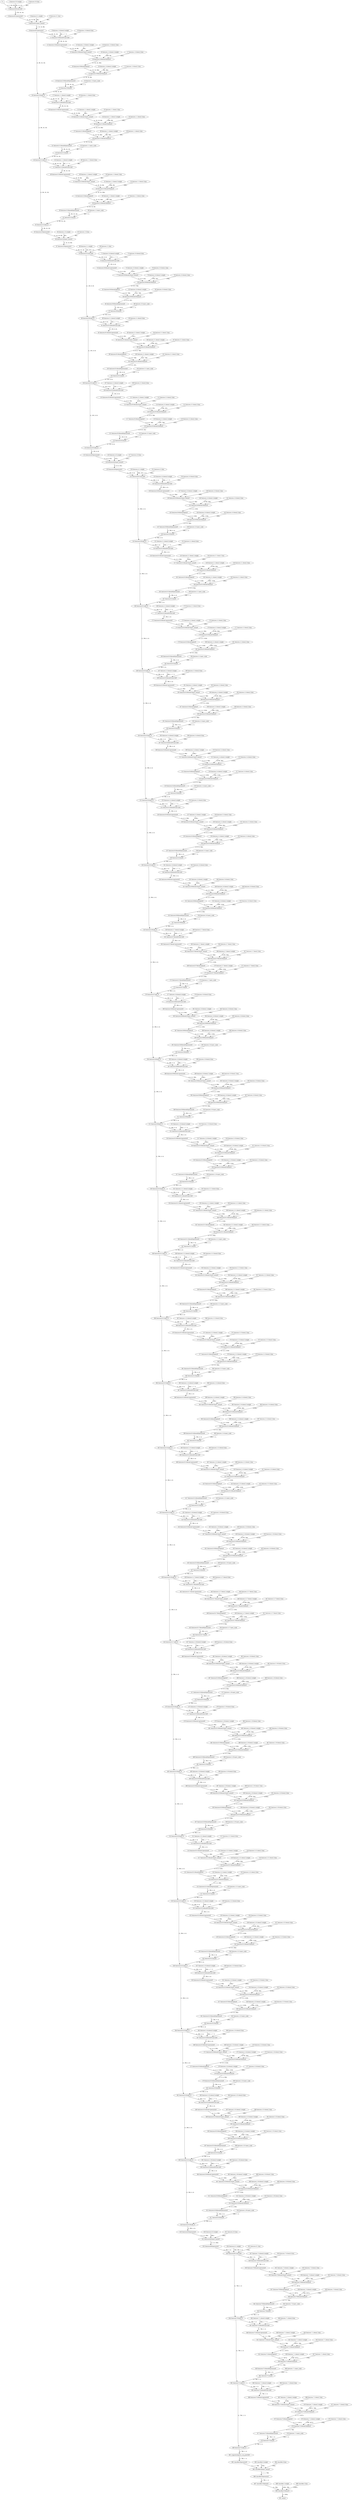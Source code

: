 strict digraph  {
"0 x" [id=0, type=nncf_model_input];
"1 features.0.0.weight" [id=1, type=nncf_model_const];
"2 features.0.0.bias" [id=2, type=nncf_model_const];
"3 features/0/0/conv2d/0" [id=3, type=conv2d];
"4 features/0/1/permute/0" [id=4, type=permute];
"5 features.0.1.weight" [id=5, type=nncf_model_const];
"6 features.0.1.bias" [id=6, type=nncf_model_const];
"7 features/0/1/layer_norm/0" [id=7, type=layer_norm];
"8 features/0/1/permute/1" [id=8, type=permute];
"9 features.1.0.block.0.weight" [id=9, type=nncf_model_const];
"10 features.1.0.block.0.bias" [id=10, type=nncf_model_const];
"11 features/1/0/block/0/conv2d/0" [id=11, type=conv2d];
"12 features/1/0/block/1/permute/0" [id=12, type=permute];
"13 features.1.0.block.2.weight" [id=13, type=nncf_model_const];
"14 features.1.0.block.2.bias" [id=14, type=nncf_model_const];
"15 features/1/0/block/2/layer_norm/0" [id=15, type=layer_norm];
"16 features.1.0.block.3.weight" [id=16, type=nncf_model_const];
"17 features.1.0.block.3.bias" [id=17, type=nncf_model_const];
"18 features/1/0/block/3/linear/0" [id=18, type=linear];
"19 features/1/0/block/4/gelu/0" [id=19, type=gelu];
"20 features.1.0.block.5.weight" [id=20, type=nncf_model_const];
"21 features.1.0.block.5.bias" [id=21, type=nncf_model_const];
"22 features/1/0/block/5/linear/0" [id=22, type=linear];
"23 features/1/0/block/6/permute/0" [id=23, type=permute];
"24 features.1.0.layer_scale" [id=24, type=nncf_model_const];
"25 features/1/0/mul/0" [id=25, type=mul];
"26 features/1/0/add_/0" [id=26, type=add_];
"27 features.1.1.block.0.weight" [id=27, type=nncf_model_const];
"28 features.1.1.block.0.bias" [id=28, type=nncf_model_const];
"29 features/1/1/block/0/conv2d/0" [id=29, type=conv2d];
"30 features/1/1/block/1/permute/0" [id=30, type=permute];
"31 features.1.1.block.2.weight" [id=31, type=nncf_model_const];
"32 features.1.1.block.2.bias" [id=32, type=nncf_model_const];
"33 features/1/1/block/2/layer_norm/0" [id=33, type=layer_norm];
"34 features.1.1.block.3.weight" [id=34, type=nncf_model_const];
"35 features.1.1.block.3.bias" [id=35, type=nncf_model_const];
"36 features/1/1/block/3/linear/0" [id=36, type=linear];
"37 features/1/1/block/4/gelu/0" [id=37, type=gelu];
"38 features.1.1.block.5.weight" [id=38, type=nncf_model_const];
"39 features.1.1.block.5.bias" [id=39, type=nncf_model_const];
"40 features/1/1/block/5/linear/0" [id=40, type=linear];
"41 features/1/1/block/6/permute/0" [id=41, type=permute];
"42 features.1.1.layer_scale" [id=42, type=nncf_model_const];
"43 features/1/1/mul/0" [id=43, type=mul];
"44 features/1/1/add_/0" [id=44, type=add_];
"45 features.1.2.block.0.weight" [id=45, type=nncf_model_const];
"46 features.1.2.block.0.bias" [id=46, type=nncf_model_const];
"47 features/1/2/block/0/conv2d/0" [id=47, type=conv2d];
"48 features/1/2/block/1/permute/0" [id=48, type=permute];
"49 features.1.2.block.2.weight" [id=49, type=nncf_model_const];
"50 features.1.2.block.2.bias" [id=50, type=nncf_model_const];
"51 features/1/2/block/2/layer_norm/0" [id=51, type=layer_norm];
"52 features.1.2.block.3.weight" [id=52, type=nncf_model_const];
"53 features.1.2.block.3.bias" [id=53, type=nncf_model_const];
"54 features/1/2/block/3/linear/0" [id=54, type=linear];
"55 features/1/2/block/4/gelu/0" [id=55, type=gelu];
"56 features.1.2.block.5.weight" [id=56, type=nncf_model_const];
"57 features.1.2.block.5.bias" [id=57, type=nncf_model_const];
"58 features/1/2/block/5/linear/0" [id=58, type=linear];
"59 features/1/2/block/6/permute/0" [id=59, type=permute];
"60 features.1.2.layer_scale" [id=60, type=nncf_model_const];
"61 features/1/2/mul/0" [id=61, type=mul];
"62 features/1/2/add_/0" [id=62, type=add_];
"63 features/2/0/permute/0" [id=63, type=permute];
"64 features.2.0.weight" [id=64, type=nncf_model_const];
"65 features.2.0.bias" [id=65, type=nncf_model_const];
"66 features/2/0/layer_norm/0" [id=66, type=layer_norm];
"67 features/2/0/permute/1" [id=67, type=permute];
"68 features.2.1.weight" [id=68, type=nncf_model_const];
"69 features.2.1.bias" [id=69, type=nncf_model_const];
"70 features/2/1/conv2d/0" [id=70, type=conv2d];
"71 features.3.0.block.0.weight" [id=71, type=nncf_model_const];
"72 features.3.0.block.0.bias" [id=72, type=nncf_model_const];
"73 features/3/0/block/0/conv2d/0" [id=73, type=conv2d];
"74 features/3/0/block/1/permute/0" [id=74, type=permute];
"75 features.3.0.block.2.weight" [id=75, type=nncf_model_const];
"76 features.3.0.block.2.bias" [id=76, type=nncf_model_const];
"77 features/3/0/block/2/layer_norm/0" [id=77, type=layer_norm];
"78 features.3.0.block.3.weight" [id=78, type=nncf_model_const];
"79 features.3.0.block.3.bias" [id=79, type=nncf_model_const];
"80 features/3/0/block/3/linear/0" [id=80, type=linear];
"81 features/3/0/block/4/gelu/0" [id=81, type=gelu];
"82 features.3.0.block.5.weight" [id=82, type=nncf_model_const];
"83 features.3.0.block.5.bias" [id=83, type=nncf_model_const];
"84 features/3/0/block/5/linear/0" [id=84, type=linear];
"85 features/3/0/block/6/permute/0" [id=85, type=permute];
"86 features.3.0.layer_scale" [id=86, type=nncf_model_const];
"87 features/3/0/mul/0" [id=87, type=mul];
"88 features/3/0/add_/0" [id=88, type=add_];
"89 features.3.1.block.0.weight" [id=89, type=nncf_model_const];
"90 features.3.1.block.0.bias" [id=90, type=nncf_model_const];
"91 features/3/1/block/0/conv2d/0" [id=91, type=conv2d];
"92 features/3/1/block/1/permute/0" [id=92, type=permute];
"93 features.3.1.block.2.weight" [id=93, type=nncf_model_const];
"94 features.3.1.block.2.bias" [id=94, type=nncf_model_const];
"95 features/3/1/block/2/layer_norm/0" [id=95, type=layer_norm];
"96 features.3.1.block.3.weight" [id=96, type=nncf_model_const];
"97 features.3.1.block.3.bias" [id=97, type=nncf_model_const];
"98 features/3/1/block/3/linear/0" [id=98, type=linear];
"99 features/3/1/block/4/gelu/0" [id=99, type=gelu];
"100 features.3.1.block.5.weight" [id=100, type=nncf_model_const];
"101 features.3.1.block.5.bias" [id=101, type=nncf_model_const];
"102 features/3/1/block/5/linear/0" [id=102, type=linear];
"103 features/3/1/block/6/permute/0" [id=103, type=permute];
"104 features.3.1.layer_scale" [id=104, type=nncf_model_const];
"105 features/3/1/mul/0" [id=105, type=mul];
"106 features/3/1/add_/0" [id=106, type=add_];
"107 features.3.2.block.0.weight" [id=107, type=nncf_model_const];
"108 features.3.2.block.0.bias" [id=108, type=nncf_model_const];
"109 features/3/2/block/0/conv2d/0" [id=109, type=conv2d];
"110 features/3/2/block/1/permute/0" [id=110, type=permute];
"111 features.3.2.block.2.weight" [id=111, type=nncf_model_const];
"112 features.3.2.block.2.bias" [id=112, type=nncf_model_const];
"113 features/3/2/block/2/layer_norm/0" [id=113, type=layer_norm];
"114 features.3.2.block.3.weight" [id=114, type=nncf_model_const];
"115 features.3.2.block.3.bias" [id=115, type=nncf_model_const];
"116 features/3/2/block/3/linear/0" [id=116, type=linear];
"117 features/3/2/block/4/gelu/0" [id=117, type=gelu];
"118 features.3.2.block.5.weight" [id=118, type=nncf_model_const];
"119 features.3.2.block.5.bias" [id=119, type=nncf_model_const];
"120 features/3/2/block/5/linear/0" [id=120, type=linear];
"121 features/3/2/block/6/permute/0" [id=121, type=permute];
"122 features.3.2.layer_scale" [id=122, type=nncf_model_const];
"123 features/3/2/mul/0" [id=123, type=mul];
"124 features/3/2/add_/0" [id=124, type=add_];
"125 features/4/0/permute/0" [id=125, type=permute];
"126 features.4.0.weight" [id=126, type=nncf_model_const];
"127 features.4.0.bias" [id=127, type=nncf_model_const];
"128 features/4/0/layer_norm/0" [id=128, type=layer_norm];
"129 features/4/0/permute/1" [id=129, type=permute];
"130 features.4.1.weight" [id=130, type=nncf_model_const];
"131 features.4.1.bias" [id=131, type=nncf_model_const];
"132 features/4/1/conv2d/0" [id=132, type=conv2d];
"133 features.5.0.block.0.weight" [id=133, type=nncf_model_const];
"134 features.5.0.block.0.bias" [id=134, type=nncf_model_const];
"135 features/5/0/block/0/conv2d/0" [id=135, type=conv2d];
"136 features/5/0/block/1/permute/0" [id=136, type=permute];
"137 features.5.0.block.2.weight" [id=137, type=nncf_model_const];
"138 features.5.0.block.2.bias" [id=138, type=nncf_model_const];
"139 features/5/0/block/2/layer_norm/0" [id=139, type=layer_norm];
"140 features.5.0.block.3.weight" [id=140, type=nncf_model_const];
"141 features.5.0.block.3.bias" [id=141, type=nncf_model_const];
"142 features/5/0/block/3/linear/0" [id=142, type=linear];
"143 features/5/0/block/4/gelu/0" [id=143, type=gelu];
"144 features.5.0.block.5.weight" [id=144, type=nncf_model_const];
"145 features.5.0.block.5.bias" [id=145, type=nncf_model_const];
"146 features/5/0/block/5/linear/0" [id=146, type=linear];
"147 features/5/0/block/6/permute/0" [id=147, type=permute];
"148 features.5.0.layer_scale" [id=148, type=nncf_model_const];
"149 features/5/0/mul/0" [id=149, type=mul];
"150 features/5/0/add_/0" [id=150, type=add_];
"151 features.5.1.block.0.weight" [id=151, type=nncf_model_const];
"152 features.5.1.block.0.bias" [id=152, type=nncf_model_const];
"153 features/5/1/block/0/conv2d/0" [id=153, type=conv2d];
"154 features/5/1/block/1/permute/0" [id=154, type=permute];
"155 features.5.1.block.2.weight" [id=155, type=nncf_model_const];
"156 features.5.1.block.2.bias" [id=156, type=nncf_model_const];
"157 features/5/1/block/2/layer_norm/0" [id=157, type=layer_norm];
"158 features.5.1.block.3.weight" [id=158, type=nncf_model_const];
"159 features.5.1.block.3.bias" [id=159, type=nncf_model_const];
"160 features/5/1/block/3/linear/0" [id=160, type=linear];
"161 features/5/1/block/4/gelu/0" [id=161, type=gelu];
"162 features.5.1.block.5.weight" [id=162, type=nncf_model_const];
"163 features.5.1.block.5.bias" [id=163, type=nncf_model_const];
"164 features/5/1/block/5/linear/0" [id=164, type=linear];
"165 features/5/1/block/6/permute/0" [id=165, type=permute];
"166 features.5.1.layer_scale" [id=166, type=nncf_model_const];
"167 features/5/1/mul/0" [id=167, type=mul];
"168 features/5/1/add_/0" [id=168, type=add_];
"169 features.5.2.block.0.weight" [id=169, type=nncf_model_const];
"170 features.5.2.block.0.bias" [id=170, type=nncf_model_const];
"171 features/5/2/block/0/conv2d/0" [id=171, type=conv2d];
"172 features/5/2/block/1/permute/0" [id=172, type=permute];
"173 features.5.2.block.2.weight" [id=173, type=nncf_model_const];
"174 features.5.2.block.2.bias" [id=174, type=nncf_model_const];
"175 features/5/2/block/2/layer_norm/0" [id=175, type=layer_norm];
"176 features.5.2.block.3.weight" [id=176, type=nncf_model_const];
"177 features.5.2.block.3.bias" [id=177, type=nncf_model_const];
"178 features/5/2/block/3/linear/0" [id=178, type=linear];
"179 features/5/2/block/4/gelu/0" [id=179, type=gelu];
"180 features.5.2.block.5.weight" [id=180, type=nncf_model_const];
"181 features.5.2.block.5.bias" [id=181, type=nncf_model_const];
"182 features/5/2/block/5/linear/0" [id=182, type=linear];
"183 features/5/2/block/6/permute/0" [id=183, type=permute];
"184 features.5.2.layer_scale" [id=184, type=nncf_model_const];
"185 features/5/2/mul/0" [id=185, type=mul];
"186 features/5/2/add_/0" [id=186, type=add_];
"187 features.5.3.block.0.weight" [id=187, type=nncf_model_const];
"188 features.5.3.block.0.bias" [id=188, type=nncf_model_const];
"189 features/5/3/block/0/conv2d/0" [id=189, type=conv2d];
"190 features/5/3/block/1/permute/0" [id=190, type=permute];
"191 features.5.3.block.2.weight" [id=191, type=nncf_model_const];
"192 features.5.3.block.2.bias" [id=192, type=nncf_model_const];
"193 features/5/3/block/2/layer_norm/0" [id=193, type=layer_norm];
"194 features.5.3.block.3.weight" [id=194, type=nncf_model_const];
"195 features.5.3.block.3.bias" [id=195, type=nncf_model_const];
"196 features/5/3/block/3/linear/0" [id=196, type=linear];
"197 features/5/3/block/4/gelu/0" [id=197, type=gelu];
"198 features.5.3.block.5.weight" [id=198, type=nncf_model_const];
"199 features.5.3.block.5.bias" [id=199, type=nncf_model_const];
"200 features/5/3/block/5/linear/0" [id=200, type=linear];
"201 features/5/3/block/6/permute/0" [id=201, type=permute];
"202 features.5.3.layer_scale" [id=202, type=nncf_model_const];
"203 features/5/3/mul/0" [id=203, type=mul];
"204 features/5/3/add_/0" [id=204, type=add_];
"205 features.5.4.block.0.weight" [id=205, type=nncf_model_const];
"206 features.5.4.block.0.bias" [id=206, type=nncf_model_const];
"207 features/5/4/block/0/conv2d/0" [id=207, type=conv2d];
"208 features/5/4/block/1/permute/0" [id=208, type=permute];
"209 features.5.4.block.2.weight" [id=209, type=nncf_model_const];
"210 features.5.4.block.2.bias" [id=210, type=nncf_model_const];
"211 features/5/4/block/2/layer_norm/0" [id=211, type=layer_norm];
"212 features.5.4.block.3.weight" [id=212, type=nncf_model_const];
"213 features.5.4.block.3.bias" [id=213, type=nncf_model_const];
"214 features/5/4/block/3/linear/0" [id=214, type=linear];
"215 features/5/4/block/4/gelu/0" [id=215, type=gelu];
"216 features.5.4.block.5.weight" [id=216, type=nncf_model_const];
"217 features.5.4.block.5.bias" [id=217, type=nncf_model_const];
"218 features/5/4/block/5/linear/0" [id=218, type=linear];
"219 features/5/4/block/6/permute/0" [id=219, type=permute];
"220 features.5.4.layer_scale" [id=220, type=nncf_model_const];
"221 features/5/4/mul/0" [id=221, type=mul];
"222 features/5/4/add_/0" [id=222, type=add_];
"223 features.5.5.block.0.weight" [id=223, type=nncf_model_const];
"224 features.5.5.block.0.bias" [id=224, type=nncf_model_const];
"225 features/5/5/block/0/conv2d/0" [id=225, type=conv2d];
"226 features/5/5/block/1/permute/0" [id=226, type=permute];
"227 features.5.5.block.2.weight" [id=227, type=nncf_model_const];
"228 features.5.5.block.2.bias" [id=228, type=nncf_model_const];
"229 features/5/5/block/2/layer_norm/0" [id=229, type=layer_norm];
"230 features.5.5.block.3.weight" [id=230, type=nncf_model_const];
"231 features.5.5.block.3.bias" [id=231, type=nncf_model_const];
"232 features/5/5/block/3/linear/0" [id=232, type=linear];
"233 features/5/5/block/4/gelu/0" [id=233, type=gelu];
"234 features.5.5.block.5.weight" [id=234, type=nncf_model_const];
"235 features.5.5.block.5.bias" [id=235, type=nncf_model_const];
"236 features/5/5/block/5/linear/0" [id=236, type=linear];
"237 features/5/5/block/6/permute/0" [id=237, type=permute];
"238 features.5.5.layer_scale" [id=238, type=nncf_model_const];
"239 features/5/5/mul/0" [id=239, type=mul];
"240 features/5/5/add_/0" [id=240, type=add_];
"241 features.5.6.block.0.weight" [id=241, type=nncf_model_const];
"242 features.5.6.block.0.bias" [id=242, type=nncf_model_const];
"243 features/5/6/block/0/conv2d/0" [id=243, type=conv2d];
"244 features/5/6/block/1/permute/0" [id=244, type=permute];
"245 features.5.6.block.2.weight" [id=245, type=nncf_model_const];
"246 features.5.6.block.2.bias" [id=246, type=nncf_model_const];
"247 features/5/6/block/2/layer_norm/0" [id=247, type=layer_norm];
"248 features.5.6.block.3.weight" [id=248, type=nncf_model_const];
"249 features.5.6.block.3.bias" [id=249, type=nncf_model_const];
"250 features/5/6/block/3/linear/0" [id=250, type=linear];
"251 features/5/6/block/4/gelu/0" [id=251, type=gelu];
"252 features.5.6.block.5.weight" [id=252, type=nncf_model_const];
"253 features.5.6.block.5.bias" [id=253, type=nncf_model_const];
"254 features/5/6/block/5/linear/0" [id=254, type=linear];
"255 features/5/6/block/6/permute/0" [id=255, type=permute];
"256 features.5.6.layer_scale" [id=256, type=nncf_model_const];
"257 features/5/6/mul/0" [id=257, type=mul];
"258 features/5/6/add_/0" [id=258, type=add_];
"259 features.5.7.block.0.weight" [id=259, type=nncf_model_const];
"260 features.5.7.block.0.bias" [id=260, type=nncf_model_const];
"261 features/5/7/block/0/conv2d/0" [id=261, type=conv2d];
"262 features/5/7/block/1/permute/0" [id=262, type=permute];
"263 features.5.7.block.2.weight" [id=263, type=nncf_model_const];
"264 features.5.7.block.2.bias" [id=264, type=nncf_model_const];
"265 features/5/7/block/2/layer_norm/0" [id=265, type=layer_norm];
"266 features.5.7.block.3.weight" [id=266, type=nncf_model_const];
"267 features.5.7.block.3.bias" [id=267, type=nncf_model_const];
"268 features/5/7/block/3/linear/0" [id=268, type=linear];
"269 features/5/7/block/4/gelu/0" [id=269, type=gelu];
"270 features.5.7.block.5.weight" [id=270, type=nncf_model_const];
"271 features.5.7.block.5.bias" [id=271, type=nncf_model_const];
"272 features/5/7/block/5/linear/0" [id=272, type=linear];
"273 features/5/7/block/6/permute/0" [id=273, type=permute];
"274 features.5.7.layer_scale" [id=274, type=nncf_model_const];
"275 features/5/7/mul/0" [id=275, type=mul];
"276 features/5/7/add_/0" [id=276, type=add_];
"277 features.5.8.block.0.weight" [id=277, type=nncf_model_const];
"278 features.5.8.block.0.bias" [id=278, type=nncf_model_const];
"279 features/5/8/block/0/conv2d/0" [id=279, type=conv2d];
"280 features/5/8/block/1/permute/0" [id=280, type=permute];
"281 features.5.8.block.2.weight" [id=281, type=nncf_model_const];
"282 features.5.8.block.2.bias" [id=282, type=nncf_model_const];
"283 features/5/8/block/2/layer_norm/0" [id=283, type=layer_norm];
"284 features.5.8.block.3.weight" [id=284, type=nncf_model_const];
"285 features.5.8.block.3.bias" [id=285, type=nncf_model_const];
"286 features/5/8/block/3/linear/0" [id=286, type=linear];
"287 features/5/8/block/4/gelu/0" [id=287, type=gelu];
"288 features.5.8.block.5.weight" [id=288, type=nncf_model_const];
"289 features.5.8.block.5.bias" [id=289, type=nncf_model_const];
"290 features/5/8/block/5/linear/0" [id=290, type=linear];
"291 features/5/8/block/6/permute/0" [id=291, type=permute];
"292 features.5.8.layer_scale" [id=292, type=nncf_model_const];
"293 features/5/8/mul/0" [id=293, type=mul];
"294 features/5/8/add_/0" [id=294, type=add_];
"295 features.5.9.block.0.weight" [id=295, type=nncf_model_const];
"296 features.5.9.block.0.bias" [id=296, type=nncf_model_const];
"297 features/5/9/block/0/conv2d/0" [id=297, type=conv2d];
"298 features/5/9/block/1/permute/0" [id=298, type=permute];
"299 features.5.9.block.2.weight" [id=299, type=nncf_model_const];
"300 features.5.9.block.2.bias" [id=300, type=nncf_model_const];
"301 features/5/9/block/2/layer_norm/0" [id=301, type=layer_norm];
"302 features.5.9.block.3.weight" [id=302, type=nncf_model_const];
"303 features.5.9.block.3.bias" [id=303, type=nncf_model_const];
"304 features/5/9/block/3/linear/0" [id=304, type=linear];
"305 features/5/9/block/4/gelu/0" [id=305, type=gelu];
"306 features.5.9.block.5.weight" [id=306, type=nncf_model_const];
"307 features.5.9.block.5.bias" [id=307, type=nncf_model_const];
"308 features/5/9/block/5/linear/0" [id=308, type=linear];
"309 features/5/9/block/6/permute/0" [id=309, type=permute];
"310 features.5.9.layer_scale" [id=310, type=nncf_model_const];
"311 features/5/9/mul/0" [id=311, type=mul];
"312 features/5/9/add_/0" [id=312, type=add_];
"313 features.5.10.block.0.weight" [id=313, type=nncf_model_const];
"314 features.5.10.block.0.bias" [id=314, type=nncf_model_const];
"315 features/5/10/block/0/conv2d/0" [id=315, type=conv2d];
"316 features/5/10/block/1/permute/0" [id=316, type=permute];
"317 features.5.10.block.2.weight" [id=317, type=nncf_model_const];
"318 features.5.10.block.2.bias" [id=318, type=nncf_model_const];
"319 features/5/10/block/2/layer_norm/0" [id=319, type=layer_norm];
"320 features.5.10.block.3.weight" [id=320, type=nncf_model_const];
"321 features.5.10.block.3.bias" [id=321, type=nncf_model_const];
"322 features/5/10/block/3/linear/0" [id=322, type=linear];
"323 features/5/10/block/4/gelu/0" [id=323, type=gelu];
"324 features.5.10.block.5.weight" [id=324, type=nncf_model_const];
"325 features.5.10.block.5.bias" [id=325, type=nncf_model_const];
"326 features/5/10/block/5/linear/0" [id=326, type=linear];
"327 features/5/10/block/6/permute/0" [id=327, type=permute];
"328 features.5.10.layer_scale" [id=328, type=nncf_model_const];
"329 features/5/10/mul/0" [id=329, type=mul];
"330 features/5/10/add_/0" [id=330, type=add_];
"331 features.5.11.block.0.weight" [id=331, type=nncf_model_const];
"332 features.5.11.block.0.bias" [id=332, type=nncf_model_const];
"333 features/5/11/block/0/conv2d/0" [id=333, type=conv2d];
"334 features/5/11/block/1/permute/0" [id=334, type=permute];
"335 features.5.11.block.2.weight" [id=335, type=nncf_model_const];
"336 features.5.11.block.2.bias" [id=336, type=nncf_model_const];
"337 features/5/11/block/2/layer_norm/0" [id=337, type=layer_norm];
"338 features.5.11.block.3.weight" [id=338, type=nncf_model_const];
"339 features.5.11.block.3.bias" [id=339, type=nncf_model_const];
"340 features/5/11/block/3/linear/0" [id=340, type=linear];
"341 features/5/11/block/4/gelu/0" [id=341, type=gelu];
"342 features.5.11.block.5.weight" [id=342, type=nncf_model_const];
"343 features.5.11.block.5.bias" [id=343, type=nncf_model_const];
"344 features/5/11/block/5/linear/0" [id=344, type=linear];
"345 features/5/11/block/6/permute/0" [id=345, type=permute];
"346 features.5.11.layer_scale" [id=346, type=nncf_model_const];
"347 features/5/11/mul/0" [id=347, type=mul];
"348 features/5/11/add_/0" [id=348, type=add_];
"349 features.5.12.block.0.weight" [id=349, type=nncf_model_const];
"350 features.5.12.block.0.bias" [id=350, type=nncf_model_const];
"351 features/5/12/block/0/conv2d/0" [id=351, type=conv2d];
"352 features/5/12/block/1/permute/0" [id=352, type=permute];
"353 features.5.12.block.2.weight" [id=353, type=nncf_model_const];
"354 features.5.12.block.2.bias" [id=354, type=nncf_model_const];
"355 features/5/12/block/2/layer_norm/0" [id=355, type=layer_norm];
"356 features.5.12.block.3.weight" [id=356, type=nncf_model_const];
"357 features.5.12.block.3.bias" [id=357, type=nncf_model_const];
"358 features/5/12/block/3/linear/0" [id=358, type=linear];
"359 features/5/12/block/4/gelu/0" [id=359, type=gelu];
"360 features.5.12.block.5.weight" [id=360, type=nncf_model_const];
"361 features.5.12.block.5.bias" [id=361, type=nncf_model_const];
"362 features/5/12/block/5/linear/0" [id=362, type=linear];
"363 features/5/12/block/6/permute/0" [id=363, type=permute];
"364 features.5.12.layer_scale" [id=364, type=nncf_model_const];
"365 features/5/12/mul/0" [id=365, type=mul];
"366 features/5/12/add_/0" [id=366, type=add_];
"367 features.5.13.block.0.weight" [id=367, type=nncf_model_const];
"368 features.5.13.block.0.bias" [id=368, type=nncf_model_const];
"369 features/5/13/block/0/conv2d/0" [id=369, type=conv2d];
"370 features/5/13/block/1/permute/0" [id=370, type=permute];
"371 features.5.13.block.2.weight" [id=371, type=nncf_model_const];
"372 features.5.13.block.2.bias" [id=372, type=nncf_model_const];
"373 features/5/13/block/2/layer_norm/0" [id=373, type=layer_norm];
"374 features.5.13.block.3.weight" [id=374, type=nncf_model_const];
"375 features.5.13.block.3.bias" [id=375, type=nncf_model_const];
"376 features/5/13/block/3/linear/0" [id=376, type=linear];
"377 features/5/13/block/4/gelu/0" [id=377, type=gelu];
"378 features.5.13.block.5.weight" [id=378, type=nncf_model_const];
"379 features.5.13.block.5.bias" [id=379, type=nncf_model_const];
"380 features/5/13/block/5/linear/0" [id=380, type=linear];
"381 features/5/13/block/6/permute/0" [id=381, type=permute];
"382 features.5.13.layer_scale" [id=382, type=nncf_model_const];
"383 features/5/13/mul/0" [id=383, type=mul];
"384 features/5/13/add_/0" [id=384, type=add_];
"385 features.5.14.block.0.weight" [id=385, type=nncf_model_const];
"386 features.5.14.block.0.bias" [id=386, type=nncf_model_const];
"387 features/5/14/block/0/conv2d/0" [id=387, type=conv2d];
"388 features/5/14/block/1/permute/0" [id=388, type=permute];
"389 features.5.14.block.2.weight" [id=389, type=nncf_model_const];
"390 features.5.14.block.2.bias" [id=390, type=nncf_model_const];
"391 features/5/14/block/2/layer_norm/0" [id=391, type=layer_norm];
"392 features.5.14.block.3.weight" [id=392, type=nncf_model_const];
"393 features.5.14.block.3.bias" [id=393, type=nncf_model_const];
"394 features/5/14/block/3/linear/0" [id=394, type=linear];
"395 features/5/14/block/4/gelu/0" [id=395, type=gelu];
"396 features.5.14.block.5.weight" [id=396, type=nncf_model_const];
"397 features.5.14.block.5.bias" [id=397, type=nncf_model_const];
"398 features/5/14/block/5/linear/0" [id=398, type=linear];
"399 features/5/14/block/6/permute/0" [id=399, type=permute];
"400 features.5.14.layer_scale" [id=400, type=nncf_model_const];
"401 features/5/14/mul/0" [id=401, type=mul];
"402 features/5/14/add_/0" [id=402, type=add_];
"403 features.5.15.block.0.weight" [id=403, type=nncf_model_const];
"404 features.5.15.block.0.bias" [id=404, type=nncf_model_const];
"405 features/5/15/block/0/conv2d/0" [id=405, type=conv2d];
"406 features/5/15/block/1/permute/0" [id=406, type=permute];
"407 features.5.15.block.2.weight" [id=407, type=nncf_model_const];
"408 features.5.15.block.2.bias" [id=408, type=nncf_model_const];
"409 features/5/15/block/2/layer_norm/0" [id=409, type=layer_norm];
"410 features.5.15.block.3.weight" [id=410, type=nncf_model_const];
"411 features.5.15.block.3.bias" [id=411, type=nncf_model_const];
"412 features/5/15/block/3/linear/0" [id=412, type=linear];
"413 features/5/15/block/4/gelu/0" [id=413, type=gelu];
"414 features.5.15.block.5.weight" [id=414, type=nncf_model_const];
"415 features.5.15.block.5.bias" [id=415, type=nncf_model_const];
"416 features/5/15/block/5/linear/0" [id=416, type=linear];
"417 features/5/15/block/6/permute/0" [id=417, type=permute];
"418 features.5.15.layer_scale" [id=418, type=nncf_model_const];
"419 features/5/15/mul/0" [id=419, type=mul];
"420 features/5/15/add_/0" [id=420, type=add_];
"421 features.5.16.block.0.weight" [id=421, type=nncf_model_const];
"422 features.5.16.block.0.bias" [id=422, type=nncf_model_const];
"423 features/5/16/block/0/conv2d/0" [id=423, type=conv2d];
"424 features/5/16/block/1/permute/0" [id=424, type=permute];
"425 features.5.16.block.2.weight" [id=425, type=nncf_model_const];
"426 features.5.16.block.2.bias" [id=426, type=nncf_model_const];
"427 features/5/16/block/2/layer_norm/0" [id=427, type=layer_norm];
"428 features.5.16.block.3.weight" [id=428, type=nncf_model_const];
"429 features.5.16.block.3.bias" [id=429, type=nncf_model_const];
"430 features/5/16/block/3/linear/0" [id=430, type=linear];
"431 features/5/16/block/4/gelu/0" [id=431, type=gelu];
"432 features.5.16.block.5.weight" [id=432, type=nncf_model_const];
"433 features.5.16.block.5.bias" [id=433, type=nncf_model_const];
"434 features/5/16/block/5/linear/0" [id=434, type=linear];
"435 features/5/16/block/6/permute/0" [id=435, type=permute];
"436 features.5.16.layer_scale" [id=436, type=nncf_model_const];
"437 features/5/16/mul/0" [id=437, type=mul];
"438 features/5/16/add_/0" [id=438, type=add_];
"439 features.5.17.block.0.weight" [id=439, type=nncf_model_const];
"440 features.5.17.block.0.bias" [id=440, type=nncf_model_const];
"441 features/5/17/block/0/conv2d/0" [id=441, type=conv2d];
"442 features/5/17/block/1/permute/0" [id=442, type=permute];
"443 features.5.17.block.2.weight" [id=443, type=nncf_model_const];
"444 features.5.17.block.2.bias" [id=444, type=nncf_model_const];
"445 features/5/17/block/2/layer_norm/0" [id=445, type=layer_norm];
"446 features.5.17.block.3.weight" [id=446, type=nncf_model_const];
"447 features.5.17.block.3.bias" [id=447, type=nncf_model_const];
"448 features/5/17/block/3/linear/0" [id=448, type=linear];
"449 features/5/17/block/4/gelu/0" [id=449, type=gelu];
"450 features.5.17.block.5.weight" [id=450, type=nncf_model_const];
"451 features.5.17.block.5.bias" [id=451, type=nncf_model_const];
"452 features/5/17/block/5/linear/0" [id=452, type=linear];
"453 features/5/17/block/6/permute/0" [id=453, type=permute];
"454 features.5.17.layer_scale" [id=454, type=nncf_model_const];
"455 features/5/17/mul/0" [id=455, type=mul];
"456 features/5/17/add_/0" [id=456, type=add_];
"457 features.5.18.block.0.weight" [id=457, type=nncf_model_const];
"458 features.5.18.block.0.bias" [id=458, type=nncf_model_const];
"459 features/5/18/block/0/conv2d/0" [id=459, type=conv2d];
"460 features/5/18/block/1/permute/0" [id=460, type=permute];
"461 features.5.18.block.2.weight" [id=461, type=nncf_model_const];
"462 features.5.18.block.2.bias" [id=462, type=nncf_model_const];
"463 features/5/18/block/2/layer_norm/0" [id=463, type=layer_norm];
"464 features.5.18.block.3.weight" [id=464, type=nncf_model_const];
"465 features.5.18.block.3.bias" [id=465, type=nncf_model_const];
"466 features/5/18/block/3/linear/0" [id=466, type=linear];
"467 features/5/18/block/4/gelu/0" [id=467, type=gelu];
"468 features.5.18.block.5.weight" [id=468, type=nncf_model_const];
"469 features.5.18.block.5.bias" [id=469, type=nncf_model_const];
"470 features/5/18/block/5/linear/0" [id=470, type=linear];
"471 features/5/18/block/6/permute/0" [id=471, type=permute];
"472 features.5.18.layer_scale" [id=472, type=nncf_model_const];
"473 features/5/18/mul/0" [id=473, type=mul];
"474 features/5/18/add_/0" [id=474, type=add_];
"475 features.5.19.block.0.weight" [id=475, type=nncf_model_const];
"476 features.5.19.block.0.bias" [id=476, type=nncf_model_const];
"477 features/5/19/block/0/conv2d/0" [id=477, type=conv2d];
"478 features/5/19/block/1/permute/0" [id=478, type=permute];
"479 features.5.19.block.2.weight" [id=479, type=nncf_model_const];
"480 features.5.19.block.2.bias" [id=480, type=nncf_model_const];
"481 features/5/19/block/2/layer_norm/0" [id=481, type=layer_norm];
"482 features.5.19.block.3.weight" [id=482, type=nncf_model_const];
"483 features.5.19.block.3.bias" [id=483, type=nncf_model_const];
"484 features/5/19/block/3/linear/0" [id=484, type=linear];
"485 features/5/19/block/4/gelu/0" [id=485, type=gelu];
"486 features.5.19.block.5.weight" [id=486, type=nncf_model_const];
"487 features.5.19.block.5.bias" [id=487, type=nncf_model_const];
"488 features/5/19/block/5/linear/0" [id=488, type=linear];
"489 features/5/19/block/6/permute/0" [id=489, type=permute];
"490 features.5.19.layer_scale" [id=490, type=nncf_model_const];
"491 features/5/19/mul/0" [id=491, type=mul];
"492 features/5/19/add_/0" [id=492, type=add_];
"493 features.5.20.block.0.weight" [id=493, type=nncf_model_const];
"494 features.5.20.block.0.bias" [id=494, type=nncf_model_const];
"495 features/5/20/block/0/conv2d/0" [id=495, type=conv2d];
"496 features/5/20/block/1/permute/0" [id=496, type=permute];
"497 features.5.20.block.2.weight" [id=497, type=nncf_model_const];
"498 features.5.20.block.2.bias" [id=498, type=nncf_model_const];
"499 features/5/20/block/2/layer_norm/0" [id=499, type=layer_norm];
"500 features.5.20.block.3.weight" [id=500, type=nncf_model_const];
"501 features.5.20.block.3.bias" [id=501, type=nncf_model_const];
"502 features/5/20/block/3/linear/0" [id=502, type=linear];
"503 features/5/20/block/4/gelu/0" [id=503, type=gelu];
"504 features.5.20.block.5.weight" [id=504, type=nncf_model_const];
"505 features.5.20.block.5.bias" [id=505, type=nncf_model_const];
"506 features/5/20/block/5/linear/0" [id=506, type=linear];
"507 features/5/20/block/6/permute/0" [id=507, type=permute];
"508 features.5.20.layer_scale" [id=508, type=nncf_model_const];
"509 features/5/20/mul/0" [id=509, type=mul];
"510 features/5/20/add_/0" [id=510, type=add_];
"511 features.5.21.block.0.weight" [id=511, type=nncf_model_const];
"512 features.5.21.block.0.bias" [id=512, type=nncf_model_const];
"513 features/5/21/block/0/conv2d/0" [id=513, type=conv2d];
"514 features/5/21/block/1/permute/0" [id=514, type=permute];
"515 features.5.21.block.2.weight" [id=515, type=nncf_model_const];
"516 features.5.21.block.2.bias" [id=516, type=nncf_model_const];
"517 features/5/21/block/2/layer_norm/0" [id=517, type=layer_norm];
"518 features.5.21.block.3.weight" [id=518, type=nncf_model_const];
"519 features.5.21.block.3.bias" [id=519, type=nncf_model_const];
"520 features/5/21/block/3/linear/0" [id=520, type=linear];
"521 features/5/21/block/4/gelu/0" [id=521, type=gelu];
"522 features.5.21.block.5.weight" [id=522, type=nncf_model_const];
"523 features.5.21.block.5.bias" [id=523, type=nncf_model_const];
"524 features/5/21/block/5/linear/0" [id=524, type=linear];
"525 features/5/21/block/6/permute/0" [id=525, type=permute];
"526 features.5.21.layer_scale" [id=526, type=nncf_model_const];
"527 features/5/21/mul/0" [id=527, type=mul];
"528 features/5/21/add_/0" [id=528, type=add_];
"529 features.5.22.block.0.weight" [id=529, type=nncf_model_const];
"530 features.5.22.block.0.bias" [id=530, type=nncf_model_const];
"531 features/5/22/block/0/conv2d/0" [id=531, type=conv2d];
"532 features/5/22/block/1/permute/0" [id=532, type=permute];
"533 features.5.22.block.2.weight" [id=533, type=nncf_model_const];
"534 features.5.22.block.2.bias" [id=534, type=nncf_model_const];
"535 features/5/22/block/2/layer_norm/0" [id=535, type=layer_norm];
"536 features.5.22.block.3.weight" [id=536, type=nncf_model_const];
"537 features.5.22.block.3.bias" [id=537, type=nncf_model_const];
"538 features/5/22/block/3/linear/0" [id=538, type=linear];
"539 features/5/22/block/4/gelu/0" [id=539, type=gelu];
"540 features.5.22.block.5.weight" [id=540, type=nncf_model_const];
"541 features.5.22.block.5.bias" [id=541, type=nncf_model_const];
"542 features/5/22/block/5/linear/0" [id=542, type=linear];
"543 features/5/22/block/6/permute/0" [id=543, type=permute];
"544 features.5.22.layer_scale" [id=544, type=nncf_model_const];
"545 features/5/22/mul/0" [id=545, type=mul];
"546 features/5/22/add_/0" [id=546, type=add_];
"547 features.5.23.block.0.weight" [id=547, type=nncf_model_const];
"548 features.5.23.block.0.bias" [id=548, type=nncf_model_const];
"549 features/5/23/block/0/conv2d/0" [id=549, type=conv2d];
"550 features/5/23/block/1/permute/0" [id=550, type=permute];
"551 features.5.23.block.2.weight" [id=551, type=nncf_model_const];
"552 features.5.23.block.2.bias" [id=552, type=nncf_model_const];
"553 features/5/23/block/2/layer_norm/0" [id=553, type=layer_norm];
"554 features.5.23.block.3.weight" [id=554, type=nncf_model_const];
"555 features.5.23.block.3.bias" [id=555, type=nncf_model_const];
"556 features/5/23/block/3/linear/0" [id=556, type=linear];
"557 features/5/23/block/4/gelu/0" [id=557, type=gelu];
"558 features.5.23.block.5.weight" [id=558, type=nncf_model_const];
"559 features.5.23.block.5.bias" [id=559, type=nncf_model_const];
"560 features/5/23/block/5/linear/0" [id=560, type=linear];
"561 features/5/23/block/6/permute/0" [id=561, type=permute];
"562 features.5.23.layer_scale" [id=562, type=nncf_model_const];
"563 features/5/23/mul/0" [id=563, type=mul];
"564 features/5/23/add_/0" [id=564, type=add_];
"565 features.5.24.block.0.weight" [id=565, type=nncf_model_const];
"566 features.5.24.block.0.bias" [id=566, type=nncf_model_const];
"567 features/5/24/block/0/conv2d/0" [id=567, type=conv2d];
"568 features/5/24/block/1/permute/0" [id=568, type=permute];
"569 features.5.24.block.2.weight" [id=569, type=nncf_model_const];
"570 features.5.24.block.2.bias" [id=570, type=nncf_model_const];
"571 features/5/24/block/2/layer_norm/0" [id=571, type=layer_norm];
"572 features.5.24.block.3.weight" [id=572, type=nncf_model_const];
"573 features.5.24.block.3.bias" [id=573, type=nncf_model_const];
"574 features/5/24/block/3/linear/0" [id=574, type=linear];
"575 features/5/24/block/4/gelu/0" [id=575, type=gelu];
"576 features.5.24.block.5.weight" [id=576, type=nncf_model_const];
"577 features.5.24.block.5.bias" [id=577, type=nncf_model_const];
"578 features/5/24/block/5/linear/0" [id=578, type=linear];
"579 features/5/24/block/6/permute/0" [id=579, type=permute];
"580 features.5.24.layer_scale" [id=580, type=nncf_model_const];
"581 features/5/24/mul/0" [id=581, type=mul];
"582 features/5/24/add_/0" [id=582, type=add_];
"583 features.5.25.block.0.weight" [id=583, type=nncf_model_const];
"584 features.5.25.block.0.bias" [id=584, type=nncf_model_const];
"585 features/5/25/block/0/conv2d/0" [id=585, type=conv2d];
"586 features/5/25/block/1/permute/0" [id=586, type=permute];
"587 features.5.25.block.2.weight" [id=587, type=nncf_model_const];
"588 features.5.25.block.2.bias" [id=588, type=nncf_model_const];
"589 features/5/25/block/2/layer_norm/0" [id=589, type=layer_norm];
"590 features.5.25.block.3.weight" [id=590, type=nncf_model_const];
"591 features.5.25.block.3.bias" [id=591, type=nncf_model_const];
"592 features/5/25/block/3/linear/0" [id=592, type=linear];
"593 features/5/25/block/4/gelu/0" [id=593, type=gelu];
"594 features.5.25.block.5.weight" [id=594, type=nncf_model_const];
"595 features.5.25.block.5.bias" [id=595, type=nncf_model_const];
"596 features/5/25/block/5/linear/0" [id=596, type=linear];
"597 features/5/25/block/6/permute/0" [id=597, type=permute];
"598 features.5.25.layer_scale" [id=598, type=nncf_model_const];
"599 features/5/25/mul/0" [id=599, type=mul];
"600 features/5/25/add_/0" [id=600, type=add_];
"601 features.5.26.block.0.weight" [id=601, type=nncf_model_const];
"602 features.5.26.block.0.bias" [id=602, type=nncf_model_const];
"603 features/5/26/block/0/conv2d/0" [id=603, type=conv2d];
"604 features/5/26/block/1/permute/0" [id=604, type=permute];
"605 features.5.26.block.2.weight" [id=605, type=nncf_model_const];
"606 features.5.26.block.2.bias" [id=606, type=nncf_model_const];
"607 features/5/26/block/2/layer_norm/0" [id=607, type=layer_norm];
"608 features.5.26.block.3.weight" [id=608, type=nncf_model_const];
"609 features.5.26.block.3.bias" [id=609, type=nncf_model_const];
"610 features/5/26/block/3/linear/0" [id=610, type=linear];
"611 features/5/26/block/4/gelu/0" [id=611, type=gelu];
"612 features.5.26.block.5.weight" [id=612, type=nncf_model_const];
"613 features.5.26.block.5.bias" [id=613, type=nncf_model_const];
"614 features/5/26/block/5/linear/0" [id=614, type=linear];
"615 features/5/26/block/6/permute/0" [id=615, type=permute];
"616 features.5.26.layer_scale" [id=616, type=nncf_model_const];
"617 features/5/26/mul/0" [id=617, type=mul];
"618 features/5/26/add_/0" [id=618, type=add_];
"619 features/6/0/permute/0" [id=619, type=permute];
"620 features.6.0.weight" [id=620, type=nncf_model_const];
"621 features.6.0.bias" [id=621, type=nncf_model_const];
"622 features/6/0/layer_norm/0" [id=622, type=layer_norm];
"623 features/6/0/permute/1" [id=623, type=permute];
"624 features.6.1.weight" [id=624, type=nncf_model_const];
"625 features.6.1.bias" [id=625, type=nncf_model_const];
"626 features/6/1/conv2d/0" [id=626, type=conv2d];
"627 features.7.0.block.0.weight" [id=627, type=nncf_model_const];
"628 features.7.0.block.0.bias" [id=628, type=nncf_model_const];
"629 features/7/0/block/0/conv2d/0" [id=629, type=conv2d];
"630 features/7/0/block/1/permute/0" [id=630, type=permute];
"631 features.7.0.block.2.weight" [id=631, type=nncf_model_const];
"632 features.7.0.block.2.bias" [id=632, type=nncf_model_const];
"633 features/7/0/block/2/layer_norm/0" [id=633, type=layer_norm];
"634 features.7.0.block.3.weight" [id=634, type=nncf_model_const];
"635 features.7.0.block.3.bias" [id=635, type=nncf_model_const];
"636 features/7/0/block/3/linear/0" [id=636, type=linear];
"637 features/7/0/block/4/gelu/0" [id=637, type=gelu];
"638 features.7.0.block.5.weight" [id=638, type=nncf_model_const];
"639 features.7.0.block.5.bias" [id=639, type=nncf_model_const];
"640 features/7/0/block/5/linear/0" [id=640, type=linear];
"641 features/7/0/block/6/permute/0" [id=641, type=permute];
"642 features.7.0.layer_scale" [id=642, type=nncf_model_const];
"643 features/7/0/mul/0" [id=643, type=mul];
"644 features/7/0/add_/0" [id=644, type=add_];
"645 features.7.1.block.0.weight" [id=645, type=nncf_model_const];
"646 features.7.1.block.0.bias" [id=646, type=nncf_model_const];
"647 features/7/1/block/0/conv2d/0" [id=647, type=conv2d];
"648 features/7/1/block/1/permute/0" [id=648, type=permute];
"649 features.7.1.block.2.weight" [id=649, type=nncf_model_const];
"650 features.7.1.block.2.bias" [id=650, type=nncf_model_const];
"651 features/7/1/block/2/layer_norm/0" [id=651, type=layer_norm];
"652 features.7.1.block.3.weight" [id=652, type=nncf_model_const];
"653 features.7.1.block.3.bias" [id=653, type=nncf_model_const];
"654 features/7/1/block/3/linear/0" [id=654, type=linear];
"655 features/7/1/block/4/gelu/0" [id=655, type=gelu];
"656 features.7.1.block.5.weight" [id=656, type=nncf_model_const];
"657 features.7.1.block.5.bias" [id=657, type=nncf_model_const];
"658 features/7/1/block/5/linear/0" [id=658, type=linear];
"659 features/7/1/block/6/permute/0" [id=659, type=permute];
"660 features.7.1.layer_scale" [id=660, type=nncf_model_const];
"661 features/7/1/mul/0" [id=661, type=mul];
"662 features/7/1/add_/0" [id=662, type=add_];
"663 features.7.2.block.0.weight" [id=663, type=nncf_model_const];
"664 features.7.2.block.0.bias" [id=664, type=nncf_model_const];
"665 features/7/2/block/0/conv2d/0" [id=665, type=conv2d];
"666 features/7/2/block/1/permute/0" [id=666, type=permute];
"667 features.7.2.block.2.weight" [id=667, type=nncf_model_const];
"668 features.7.2.block.2.bias" [id=668, type=nncf_model_const];
"669 features/7/2/block/2/layer_norm/0" [id=669, type=layer_norm];
"670 features.7.2.block.3.weight" [id=670, type=nncf_model_const];
"671 features.7.2.block.3.bias" [id=671, type=nncf_model_const];
"672 features/7/2/block/3/linear/0" [id=672, type=linear];
"673 features/7/2/block/4/gelu/0" [id=673, type=gelu];
"674 features.7.2.block.5.weight" [id=674, type=nncf_model_const];
"675 features.7.2.block.5.bias" [id=675, type=nncf_model_const];
"676 features/7/2/block/5/linear/0" [id=676, type=linear];
"677 features/7/2/block/6/permute/0" [id=677, type=permute];
"678 features.7.2.layer_scale" [id=678, type=nncf_model_const];
"679 features/7/2/mul/0" [id=679, type=mul];
"680 features/7/2/add_/0" [id=680, type=add_];
"681 avgpool/adaptive_avg_pool2d/0" [id=681, type=adaptive_avg_pool2d];
"682 classifier/0/permute/0" [id=682, type=permute];
"683 classifier.0.weight" [id=683, type=nncf_model_const];
"684 classifier.0.bias" [id=684, type=nncf_model_const];
"685 classifier/0/layer_norm/0" [id=685, type=layer_norm];
"686 classifier/0/permute/1" [id=686, type=permute];
"687 classifier/1/flatten/0" [id=687, type=flatten];
"688 classifier.2.weight" [id=688, type=nncf_model_const];
"689 classifier.2.bias" [id=689, type=nncf_model_const];
"690 classifier/2/linear/0" [id=690, type=linear];
"691 output" [id=691, type=nncf_model_output];
"0 x" -> "3 features/0/0/conv2d/0"  [label="(1, 3, 64, 64)", style=solid];
"1 features.0.0.weight" -> "3 features/0/0/conv2d/0"  [label="(96, 3, 4, 4)", style=solid];
"2 features.0.0.bias" -> "3 features/0/0/conv2d/0"  [label="(96,)", style=solid];
"3 features/0/0/conv2d/0" -> "4 features/0/1/permute/0"  [label="(1, 96, 16, 16)", style=solid];
"4 features/0/1/permute/0" -> "7 features/0/1/layer_norm/0"  [label="(1, 16, 16, 96)", style=solid];
"5 features.0.1.weight" -> "7 features/0/1/layer_norm/0"  [label="(96,)", style=solid];
"6 features.0.1.bias" -> "7 features/0/1/layer_norm/0"  [label="(96,)", style=solid];
"7 features/0/1/layer_norm/0" -> "8 features/0/1/permute/1"  [label="(1, 16, 16, 96)", style=solid];
"8 features/0/1/permute/1" -> "11 features/1/0/block/0/conv2d/0"  [label="(1, 96, 16, 16)", style=solid];
"8 features/0/1/permute/1" -> "26 features/1/0/add_/0"  [label="(1, 96, 16, 16)", style=solid];
"9 features.1.0.block.0.weight" -> "11 features/1/0/block/0/conv2d/0"  [label="(96, 1, 7, 7)", style=solid];
"10 features.1.0.block.0.bias" -> "11 features/1/0/block/0/conv2d/0"  [label="(96,)", style=solid];
"11 features/1/0/block/0/conv2d/0" -> "12 features/1/0/block/1/permute/0"  [label="(1, 96, 16, 16)", style=solid];
"12 features/1/0/block/1/permute/0" -> "15 features/1/0/block/2/layer_norm/0"  [label="(1, 16, 16, 96)", style=solid];
"13 features.1.0.block.2.weight" -> "15 features/1/0/block/2/layer_norm/0"  [label="(96,)", style=solid];
"14 features.1.0.block.2.bias" -> "15 features/1/0/block/2/layer_norm/0"  [label="(96,)", style=solid];
"15 features/1/0/block/2/layer_norm/0" -> "18 features/1/0/block/3/linear/0"  [label="(1, 16, 16, 96)", style=solid];
"16 features.1.0.block.3.weight" -> "18 features/1/0/block/3/linear/0"  [label="(384, 96)", style=solid];
"17 features.1.0.block.3.bias" -> "18 features/1/0/block/3/linear/0"  [label="(384,)", style=solid];
"18 features/1/0/block/3/linear/0" -> "19 features/1/0/block/4/gelu/0"  [label="(1, 16, 16, 384)", style=solid];
"19 features/1/0/block/4/gelu/0" -> "22 features/1/0/block/5/linear/0"  [label="(1, 16, 16, 384)", style=solid];
"20 features.1.0.block.5.weight" -> "22 features/1/0/block/5/linear/0"  [label="(96, 384)", style=solid];
"21 features.1.0.block.5.bias" -> "22 features/1/0/block/5/linear/0"  [label="(96,)", style=solid];
"22 features/1/0/block/5/linear/0" -> "23 features/1/0/block/6/permute/0"  [label="(1, 16, 16, 96)", style=solid];
"23 features/1/0/block/6/permute/0" -> "25 features/1/0/mul/0"  [label="(1, 96, 16, 16)", style=solid];
"24 features.1.0.layer_scale" -> "25 features/1/0/mul/0"  [label="(96, 1, 1)", style=solid];
"25 features/1/0/mul/0" -> "26 features/1/0/add_/0"  [label="(1, 96, 16, 16)", style=solid];
"26 features/1/0/add_/0" -> "29 features/1/1/block/0/conv2d/0"  [label="(1, 96, 16, 16)", style=solid];
"26 features/1/0/add_/0" -> "44 features/1/1/add_/0"  [label="(1, 96, 16, 16)", style=solid];
"27 features.1.1.block.0.weight" -> "29 features/1/1/block/0/conv2d/0"  [label="(96, 1, 7, 7)", style=solid];
"28 features.1.1.block.0.bias" -> "29 features/1/1/block/0/conv2d/0"  [label="(96,)", style=solid];
"29 features/1/1/block/0/conv2d/0" -> "30 features/1/1/block/1/permute/0"  [label="(1, 96, 16, 16)", style=solid];
"30 features/1/1/block/1/permute/0" -> "33 features/1/1/block/2/layer_norm/0"  [label="(1, 16, 16, 96)", style=solid];
"31 features.1.1.block.2.weight" -> "33 features/1/1/block/2/layer_norm/0"  [label="(96,)", style=solid];
"32 features.1.1.block.2.bias" -> "33 features/1/1/block/2/layer_norm/0"  [label="(96,)", style=solid];
"33 features/1/1/block/2/layer_norm/0" -> "36 features/1/1/block/3/linear/0"  [label="(1, 16, 16, 96)", style=solid];
"34 features.1.1.block.3.weight" -> "36 features/1/1/block/3/linear/0"  [label="(384, 96)", style=solid];
"35 features.1.1.block.3.bias" -> "36 features/1/1/block/3/linear/0"  [label="(384,)", style=solid];
"36 features/1/1/block/3/linear/0" -> "37 features/1/1/block/4/gelu/0"  [label="(1, 16, 16, 384)", style=solid];
"37 features/1/1/block/4/gelu/0" -> "40 features/1/1/block/5/linear/0"  [label="(1, 16, 16, 384)", style=solid];
"38 features.1.1.block.5.weight" -> "40 features/1/1/block/5/linear/0"  [label="(96, 384)", style=solid];
"39 features.1.1.block.5.bias" -> "40 features/1/1/block/5/linear/0"  [label="(96,)", style=solid];
"40 features/1/1/block/5/linear/0" -> "41 features/1/1/block/6/permute/0"  [label="(1, 16, 16, 96)", style=solid];
"41 features/1/1/block/6/permute/0" -> "43 features/1/1/mul/0"  [label="(1, 96, 16, 16)", style=solid];
"42 features.1.1.layer_scale" -> "43 features/1/1/mul/0"  [label="(96, 1, 1)", style=solid];
"43 features/1/1/mul/0" -> "44 features/1/1/add_/0"  [label="(1, 96, 16, 16)", style=solid];
"44 features/1/1/add_/0" -> "47 features/1/2/block/0/conv2d/0"  [label="(1, 96, 16, 16)", style=solid];
"44 features/1/1/add_/0" -> "62 features/1/2/add_/0"  [label="(1, 96, 16, 16)", style=solid];
"45 features.1.2.block.0.weight" -> "47 features/1/2/block/0/conv2d/0"  [label="(96, 1, 7, 7)", style=solid];
"46 features.1.2.block.0.bias" -> "47 features/1/2/block/0/conv2d/0"  [label="(96,)", style=solid];
"47 features/1/2/block/0/conv2d/0" -> "48 features/1/2/block/1/permute/0"  [label="(1, 96, 16, 16)", style=solid];
"48 features/1/2/block/1/permute/0" -> "51 features/1/2/block/2/layer_norm/0"  [label="(1, 16, 16, 96)", style=solid];
"49 features.1.2.block.2.weight" -> "51 features/1/2/block/2/layer_norm/0"  [label="(96,)", style=solid];
"50 features.1.2.block.2.bias" -> "51 features/1/2/block/2/layer_norm/0"  [label="(96,)", style=solid];
"51 features/1/2/block/2/layer_norm/0" -> "54 features/1/2/block/3/linear/0"  [label="(1, 16, 16, 96)", style=solid];
"52 features.1.2.block.3.weight" -> "54 features/1/2/block/3/linear/0"  [label="(384, 96)", style=solid];
"53 features.1.2.block.3.bias" -> "54 features/1/2/block/3/linear/0"  [label="(384,)", style=solid];
"54 features/1/2/block/3/linear/0" -> "55 features/1/2/block/4/gelu/0"  [label="(1, 16, 16, 384)", style=solid];
"55 features/1/2/block/4/gelu/0" -> "58 features/1/2/block/5/linear/0"  [label="(1, 16, 16, 384)", style=solid];
"56 features.1.2.block.5.weight" -> "58 features/1/2/block/5/linear/0"  [label="(96, 384)", style=solid];
"57 features.1.2.block.5.bias" -> "58 features/1/2/block/5/linear/0"  [label="(96,)", style=solid];
"58 features/1/2/block/5/linear/0" -> "59 features/1/2/block/6/permute/0"  [label="(1, 16, 16, 96)", style=solid];
"59 features/1/2/block/6/permute/0" -> "61 features/1/2/mul/0"  [label="(1, 96, 16, 16)", style=solid];
"60 features.1.2.layer_scale" -> "61 features/1/2/mul/0"  [label="(96, 1, 1)", style=solid];
"61 features/1/2/mul/0" -> "62 features/1/2/add_/0"  [label="(1, 96, 16, 16)", style=solid];
"62 features/1/2/add_/0" -> "63 features/2/0/permute/0"  [label="(1, 96, 16, 16)", style=solid];
"63 features/2/0/permute/0" -> "66 features/2/0/layer_norm/0"  [label="(1, 16, 16, 96)", style=solid];
"64 features.2.0.weight" -> "66 features/2/0/layer_norm/0"  [label="(96,)", style=solid];
"65 features.2.0.bias" -> "66 features/2/0/layer_norm/0"  [label="(96,)", style=solid];
"66 features/2/0/layer_norm/0" -> "67 features/2/0/permute/1"  [label="(1, 16, 16, 96)", style=solid];
"67 features/2/0/permute/1" -> "70 features/2/1/conv2d/0"  [label="(1, 96, 16, 16)", style=solid];
"68 features.2.1.weight" -> "70 features/2/1/conv2d/0"  [label="(192, 96, 2, 2)", style=solid];
"69 features.2.1.bias" -> "70 features/2/1/conv2d/0"  [label="(192,)", style=solid];
"70 features/2/1/conv2d/0" -> "73 features/3/0/block/0/conv2d/0"  [label="(1, 192, 8, 8)", style=solid];
"70 features/2/1/conv2d/0" -> "88 features/3/0/add_/0"  [label="(1, 192, 8, 8)", style=solid];
"71 features.3.0.block.0.weight" -> "73 features/3/0/block/0/conv2d/0"  [label="(192, 1, 7, 7)", style=solid];
"72 features.3.0.block.0.bias" -> "73 features/3/0/block/0/conv2d/0"  [label="(192,)", style=solid];
"73 features/3/0/block/0/conv2d/0" -> "74 features/3/0/block/1/permute/0"  [label="(1, 192, 8, 8)", style=solid];
"74 features/3/0/block/1/permute/0" -> "77 features/3/0/block/2/layer_norm/0"  [label="(1, 8, 8, 192)", style=solid];
"75 features.3.0.block.2.weight" -> "77 features/3/0/block/2/layer_norm/0"  [label="(192,)", style=solid];
"76 features.3.0.block.2.bias" -> "77 features/3/0/block/2/layer_norm/0"  [label="(192,)", style=solid];
"77 features/3/0/block/2/layer_norm/0" -> "80 features/3/0/block/3/linear/0"  [label="(1, 8, 8, 192)", style=solid];
"78 features.3.0.block.3.weight" -> "80 features/3/0/block/3/linear/0"  [label="(768, 192)", style=solid];
"79 features.3.0.block.3.bias" -> "80 features/3/0/block/3/linear/0"  [label="(768,)", style=solid];
"80 features/3/0/block/3/linear/0" -> "81 features/3/0/block/4/gelu/0"  [label="(1, 8, 8, 768)", style=solid];
"81 features/3/0/block/4/gelu/0" -> "84 features/3/0/block/5/linear/0"  [label="(1, 8, 8, 768)", style=solid];
"82 features.3.0.block.5.weight" -> "84 features/3/0/block/5/linear/0"  [label="(192, 768)", style=solid];
"83 features.3.0.block.5.bias" -> "84 features/3/0/block/5/linear/0"  [label="(192,)", style=solid];
"84 features/3/0/block/5/linear/0" -> "85 features/3/0/block/6/permute/0"  [label="(1, 8, 8, 192)", style=solid];
"85 features/3/0/block/6/permute/0" -> "87 features/3/0/mul/0"  [label="(1, 192, 8, 8)", style=solid];
"86 features.3.0.layer_scale" -> "87 features/3/0/mul/0"  [label="(192, 1, 1)", style=solid];
"87 features/3/0/mul/0" -> "88 features/3/0/add_/0"  [label="(1, 192, 8, 8)", style=solid];
"88 features/3/0/add_/0" -> "91 features/3/1/block/0/conv2d/0"  [label="(1, 192, 8, 8)", style=solid];
"88 features/3/0/add_/0" -> "106 features/3/1/add_/0"  [label="(1, 192, 8, 8)", style=solid];
"89 features.3.1.block.0.weight" -> "91 features/3/1/block/0/conv2d/0"  [label="(192, 1, 7, 7)", style=solid];
"90 features.3.1.block.0.bias" -> "91 features/3/1/block/0/conv2d/0"  [label="(192,)", style=solid];
"91 features/3/1/block/0/conv2d/0" -> "92 features/3/1/block/1/permute/0"  [label="(1, 192, 8, 8)", style=solid];
"92 features/3/1/block/1/permute/0" -> "95 features/3/1/block/2/layer_norm/0"  [label="(1, 8, 8, 192)", style=solid];
"93 features.3.1.block.2.weight" -> "95 features/3/1/block/2/layer_norm/0"  [label="(192,)", style=solid];
"94 features.3.1.block.2.bias" -> "95 features/3/1/block/2/layer_norm/0"  [label="(192,)", style=solid];
"95 features/3/1/block/2/layer_norm/0" -> "98 features/3/1/block/3/linear/0"  [label="(1, 8, 8, 192)", style=solid];
"96 features.3.1.block.3.weight" -> "98 features/3/1/block/3/linear/0"  [label="(768, 192)", style=solid];
"97 features.3.1.block.3.bias" -> "98 features/3/1/block/3/linear/0"  [label="(768,)", style=solid];
"98 features/3/1/block/3/linear/0" -> "99 features/3/1/block/4/gelu/0"  [label="(1, 8, 8, 768)", style=solid];
"99 features/3/1/block/4/gelu/0" -> "102 features/3/1/block/5/linear/0"  [label="(1, 8, 8, 768)", style=solid];
"100 features.3.1.block.5.weight" -> "102 features/3/1/block/5/linear/0"  [label="(192, 768)", style=solid];
"101 features.3.1.block.5.bias" -> "102 features/3/1/block/5/linear/0"  [label="(192,)", style=solid];
"102 features/3/1/block/5/linear/0" -> "103 features/3/1/block/6/permute/0"  [label="(1, 8, 8, 192)", style=solid];
"103 features/3/1/block/6/permute/0" -> "105 features/3/1/mul/0"  [label="(1, 192, 8, 8)", style=solid];
"104 features.3.1.layer_scale" -> "105 features/3/1/mul/0"  [label="(192, 1, 1)", style=solid];
"105 features/3/1/mul/0" -> "106 features/3/1/add_/0"  [label="(1, 192, 8, 8)", style=solid];
"106 features/3/1/add_/0" -> "109 features/3/2/block/0/conv2d/0"  [label="(1, 192, 8, 8)", style=solid];
"106 features/3/1/add_/0" -> "124 features/3/2/add_/0"  [label="(1, 192, 8, 8)", style=solid];
"107 features.3.2.block.0.weight" -> "109 features/3/2/block/0/conv2d/0"  [label="(192, 1, 7, 7)", style=solid];
"108 features.3.2.block.0.bias" -> "109 features/3/2/block/0/conv2d/0"  [label="(192,)", style=solid];
"109 features/3/2/block/0/conv2d/0" -> "110 features/3/2/block/1/permute/0"  [label="(1, 192, 8, 8)", style=solid];
"110 features/3/2/block/1/permute/0" -> "113 features/3/2/block/2/layer_norm/0"  [label="(1, 8, 8, 192)", style=solid];
"111 features.3.2.block.2.weight" -> "113 features/3/2/block/2/layer_norm/0"  [label="(192,)", style=solid];
"112 features.3.2.block.2.bias" -> "113 features/3/2/block/2/layer_norm/0"  [label="(192,)", style=solid];
"113 features/3/2/block/2/layer_norm/0" -> "116 features/3/2/block/3/linear/0"  [label="(1, 8, 8, 192)", style=solid];
"114 features.3.2.block.3.weight" -> "116 features/3/2/block/3/linear/0"  [label="(768, 192)", style=solid];
"115 features.3.2.block.3.bias" -> "116 features/3/2/block/3/linear/0"  [label="(768,)", style=solid];
"116 features/3/2/block/3/linear/0" -> "117 features/3/2/block/4/gelu/0"  [label="(1, 8, 8, 768)", style=solid];
"117 features/3/2/block/4/gelu/0" -> "120 features/3/2/block/5/linear/0"  [label="(1, 8, 8, 768)", style=solid];
"118 features.3.2.block.5.weight" -> "120 features/3/2/block/5/linear/0"  [label="(192, 768)", style=solid];
"119 features.3.2.block.5.bias" -> "120 features/3/2/block/5/linear/0"  [label="(192,)", style=solid];
"120 features/3/2/block/5/linear/0" -> "121 features/3/2/block/6/permute/0"  [label="(1, 8, 8, 192)", style=solid];
"121 features/3/2/block/6/permute/0" -> "123 features/3/2/mul/0"  [label="(1, 192, 8, 8)", style=solid];
"122 features.3.2.layer_scale" -> "123 features/3/2/mul/0"  [label="(192, 1, 1)", style=solid];
"123 features/3/2/mul/0" -> "124 features/3/2/add_/0"  [label="(1, 192, 8, 8)", style=solid];
"124 features/3/2/add_/0" -> "125 features/4/0/permute/0"  [label="(1, 192, 8, 8)", style=solid];
"125 features/4/0/permute/0" -> "128 features/4/0/layer_norm/0"  [label="(1, 8, 8, 192)", style=solid];
"126 features.4.0.weight" -> "128 features/4/0/layer_norm/0"  [label="(192,)", style=solid];
"127 features.4.0.bias" -> "128 features/4/0/layer_norm/0"  [label="(192,)", style=solid];
"128 features/4/0/layer_norm/0" -> "129 features/4/0/permute/1"  [label="(1, 8, 8, 192)", style=solid];
"129 features/4/0/permute/1" -> "132 features/4/1/conv2d/0"  [label="(1, 192, 8, 8)", style=solid];
"130 features.4.1.weight" -> "132 features/4/1/conv2d/0"  [label="(384, 192, 2, 2)", style=solid];
"131 features.4.1.bias" -> "132 features/4/1/conv2d/0"  [label="(384,)", style=solid];
"132 features/4/1/conv2d/0" -> "135 features/5/0/block/0/conv2d/0"  [label="(1, 384, 4, 4)", style=solid];
"132 features/4/1/conv2d/0" -> "150 features/5/0/add_/0"  [label="(1, 384, 4, 4)", style=solid];
"133 features.5.0.block.0.weight" -> "135 features/5/0/block/0/conv2d/0"  [label="(384, 1, 7, 7)", style=solid];
"134 features.5.0.block.0.bias" -> "135 features/5/0/block/0/conv2d/0"  [label="(384,)", style=solid];
"135 features/5/0/block/0/conv2d/0" -> "136 features/5/0/block/1/permute/0"  [label="(1, 384, 4, 4)", style=solid];
"136 features/5/0/block/1/permute/0" -> "139 features/5/0/block/2/layer_norm/0"  [label="(1, 4, 4, 384)", style=solid];
"137 features.5.0.block.2.weight" -> "139 features/5/0/block/2/layer_norm/0"  [label="(384,)", style=solid];
"138 features.5.0.block.2.bias" -> "139 features/5/0/block/2/layer_norm/0"  [label="(384,)", style=solid];
"139 features/5/0/block/2/layer_norm/0" -> "142 features/5/0/block/3/linear/0"  [label="(1, 4, 4, 384)", style=solid];
"140 features.5.0.block.3.weight" -> "142 features/5/0/block/3/linear/0"  [label="(1536, 384)", style=solid];
"141 features.5.0.block.3.bias" -> "142 features/5/0/block/3/linear/0"  [label="(1536,)", style=solid];
"142 features/5/0/block/3/linear/0" -> "143 features/5/0/block/4/gelu/0"  [label="(1, 4, 4, 1536)", style=solid];
"143 features/5/0/block/4/gelu/0" -> "146 features/5/0/block/5/linear/0"  [label="(1, 4, 4, 1536)", style=solid];
"144 features.5.0.block.5.weight" -> "146 features/5/0/block/5/linear/0"  [label="(384, 1536)", style=solid];
"145 features.5.0.block.5.bias" -> "146 features/5/0/block/5/linear/0"  [label="(384,)", style=solid];
"146 features/5/0/block/5/linear/0" -> "147 features/5/0/block/6/permute/0"  [label="(1, 4, 4, 384)", style=solid];
"147 features/5/0/block/6/permute/0" -> "149 features/5/0/mul/0"  [label="(1, 384, 4, 4)", style=solid];
"148 features.5.0.layer_scale" -> "149 features/5/0/mul/0"  [label="(384, 1, 1)", style=solid];
"149 features/5/0/mul/0" -> "150 features/5/0/add_/0"  [label="(1, 384, 4, 4)", style=solid];
"150 features/5/0/add_/0" -> "153 features/5/1/block/0/conv2d/0"  [label="(1, 384, 4, 4)", style=solid];
"150 features/5/0/add_/0" -> "168 features/5/1/add_/0"  [label="(1, 384, 4, 4)", style=solid];
"151 features.5.1.block.0.weight" -> "153 features/5/1/block/0/conv2d/0"  [label="(384, 1, 7, 7)", style=solid];
"152 features.5.1.block.0.bias" -> "153 features/5/1/block/0/conv2d/0"  [label="(384,)", style=solid];
"153 features/5/1/block/0/conv2d/0" -> "154 features/5/1/block/1/permute/0"  [label="(1, 384, 4, 4)", style=solid];
"154 features/5/1/block/1/permute/0" -> "157 features/5/1/block/2/layer_norm/0"  [label="(1, 4, 4, 384)", style=solid];
"155 features.5.1.block.2.weight" -> "157 features/5/1/block/2/layer_norm/0"  [label="(384,)", style=solid];
"156 features.5.1.block.2.bias" -> "157 features/5/1/block/2/layer_norm/0"  [label="(384,)", style=solid];
"157 features/5/1/block/2/layer_norm/0" -> "160 features/5/1/block/3/linear/0"  [label="(1, 4, 4, 384)", style=solid];
"158 features.5.1.block.3.weight" -> "160 features/5/1/block/3/linear/0"  [label="(1536, 384)", style=solid];
"159 features.5.1.block.3.bias" -> "160 features/5/1/block/3/linear/0"  [label="(1536,)", style=solid];
"160 features/5/1/block/3/linear/0" -> "161 features/5/1/block/4/gelu/0"  [label="(1, 4, 4, 1536)", style=solid];
"161 features/5/1/block/4/gelu/0" -> "164 features/5/1/block/5/linear/0"  [label="(1, 4, 4, 1536)", style=solid];
"162 features.5.1.block.5.weight" -> "164 features/5/1/block/5/linear/0"  [label="(384, 1536)", style=solid];
"163 features.5.1.block.5.bias" -> "164 features/5/1/block/5/linear/0"  [label="(384,)", style=solid];
"164 features/5/1/block/5/linear/0" -> "165 features/5/1/block/6/permute/0"  [label="(1, 4, 4, 384)", style=solid];
"165 features/5/1/block/6/permute/0" -> "167 features/5/1/mul/0"  [label="(1, 384, 4, 4)", style=solid];
"166 features.5.1.layer_scale" -> "167 features/5/1/mul/0"  [label="(384, 1, 1)", style=solid];
"167 features/5/1/mul/0" -> "168 features/5/1/add_/0"  [label="(1, 384, 4, 4)", style=solid];
"168 features/5/1/add_/0" -> "171 features/5/2/block/0/conv2d/0"  [label="(1, 384, 4, 4)", style=solid];
"168 features/5/1/add_/0" -> "186 features/5/2/add_/0"  [label="(1, 384, 4, 4)", style=solid];
"169 features.5.2.block.0.weight" -> "171 features/5/2/block/0/conv2d/0"  [label="(384, 1, 7, 7)", style=solid];
"170 features.5.2.block.0.bias" -> "171 features/5/2/block/0/conv2d/0"  [label="(384,)", style=solid];
"171 features/5/2/block/0/conv2d/0" -> "172 features/5/2/block/1/permute/0"  [label="(1, 384, 4, 4)", style=solid];
"172 features/5/2/block/1/permute/0" -> "175 features/5/2/block/2/layer_norm/0"  [label="(1, 4, 4, 384)", style=solid];
"173 features.5.2.block.2.weight" -> "175 features/5/2/block/2/layer_norm/0"  [label="(384,)", style=solid];
"174 features.5.2.block.2.bias" -> "175 features/5/2/block/2/layer_norm/0"  [label="(384,)", style=solid];
"175 features/5/2/block/2/layer_norm/0" -> "178 features/5/2/block/3/linear/0"  [label="(1, 4, 4, 384)", style=solid];
"176 features.5.2.block.3.weight" -> "178 features/5/2/block/3/linear/0"  [label="(1536, 384)", style=solid];
"177 features.5.2.block.3.bias" -> "178 features/5/2/block/3/linear/0"  [label="(1536,)", style=solid];
"178 features/5/2/block/3/linear/0" -> "179 features/5/2/block/4/gelu/0"  [label="(1, 4, 4, 1536)", style=solid];
"179 features/5/2/block/4/gelu/0" -> "182 features/5/2/block/5/linear/0"  [label="(1, 4, 4, 1536)", style=solid];
"180 features.5.2.block.5.weight" -> "182 features/5/2/block/5/linear/0"  [label="(384, 1536)", style=solid];
"181 features.5.2.block.5.bias" -> "182 features/5/2/block/5/linear/0"  [label="(384,)", style=solid];
"182 features/5/2/block/5/linear/0" -> "183 features/5/2/block/6/permute/0"  [label="(1, 4, 4, 384)", style=solid];
"183 features/5/2/block/6/permute/0" -> "185 features/5/2/mul/0"  [label="(1, 384, 4, 4)", style=solid];
"184 features.5.2.layer_scale" -> "185 features/5/2/mul/0"  [label="(384, 1, 1)", style=solid];
"185 features/5/2/mul/0" -> "186 features/5/2/add_/0"  [label="(1, 384, 4, 4)", style=solid];
"186 features/5/2/add_/0" -> "189 features/5/3/block/0/conv2d/0"  [label="(1, 384, 4, 4)", style=solid];
"186 features/5/2/add_/0" -> "204 features/5/3/add_/0"  [label="(1, 384, 4, 4)", style=solid];
"187 features.5.3.block.0.weight" -> "189 features/5/3/block/0/conv2d/0"  [label="(384, 1, 7, 7)", style=solid];
"188 features.5.3.block.0.bias" -> "189 features/5/3/block/0/conv2d/0"  [label="(384,)", style=solid];
"189 features/5/3/block/0/conv2d/0" -> "190 features/5/3/block/1/permute/0"  [label="(1, 384, 4, 4)", style=solid];
"190 features/5/3/block/1/permute/0" -> "193 features/5/3/block/2/layer_norm/0"  [label="(1, 4, 4, 384)", style=solid];
"191 features.5.3.block.2.weight" -> "193 features/5/3/block/2/layer_norm/0"  [label="(384,)", style=solid];
"192 features.5.3.block.2.bias" -> "193 features/5/3/block/2/layer_norm/0"  [label="(384,)", style=solid];
"193 features/5/3/block/2/layer_norm/0" -> "196 features/5/3/block/3/linear/0"  [label="(1, 4, 4, 384)", style=solid];
"194 features.5.3.block.3.weight" -> "196 features/5/3/block/3/linear/0"  [label="(1536, 384)", style=solid];
"195 features.5.3.block.3.bias" -> "196 features/5/3/block/3/linear/0"  [label="(1536,)", style=solid];
"196 features/5/3/block/3/linear/0" -> "197 features/5/3/block/4/gelu/0"  [label="(1, 4, 4, 1536)", style=solid];
"197 features/5/3/block/4/gelu/0" -> "200 features/5/3/block/5/linear/0"  [label="(1, 4, 4, 1536)", style=solid];
"198 features.5.3.block.5.weight" -> "200 features/5/3/block/5/linear/0"  [label="(384, 1536)", style=solid];
"199 features.5.3.block.5.bias" -> "200 features/5/3/block/5/linear/0"  [label="(384,)", style=solid];
"200 features/5/3/block/5/linear/0" -> "201 features/5/3/block/6/permute/0"  [label="(1, 4, 4, 384)", style=solid];
"201 features/5/3/block/6/permute/0" -> "203 features/5/3/mul/0"  [label="(1, 384, 4, 4)", style=solid];
"202 features.5.3.layer_scale" -> "203 features/5/3/mul/0"  [label="(384, 1, 1)", style=solid];
"203 features/5/3/mul/0" -> "204 features/5/3/add_/0"  [label="(1, 384, 4, 4)", style=solid];
"204 features/5/3/add_/0" -> "207 features/5/4/block/0/conv2d/0"  [label="(1, 384, 4, 4)", style=solid];
"204 features/5/3/add_/0" -> "222 features/5/4/add_/0"  [label="(1, 384, 4, 4)", style=solid];
"205 features.5.4.block.0.weight" -> "207 features/5/4/block/0/conv2d/0"  [label="(384, 1, 7, 7)", style=solid];
"206 features.5.4.block.0.bias" -> "207 features/5/4/block/0/conv2d/0"  [label="(384,)", style=solid];
"207 features/5/4/block/0/conv2d/0" -> "208 features/5/4/block/1/permute/0"  [label="(1, 384, 4, 4)", style=solid];
"208 features/5/4/block/1/permute/0" -> "211 features/5/4/block/2/layer_norm/0"  [label="(1, 4, 4, 384)", style=solid];
"209 features.5.4.block.2.weight" -> "211 features/5/4/block/2/layer_norm/0"  [label="(384,)", style=solid];
"210 features.5.4.block.2.bias" -> "211 features/5/4/block/2/layer_norm/0"  [label="(384,)", style=solid];
"211 features/5/4/block/2/layer_norm/0" -> "214 features/5/4/block/3/linear/0"  [label="(1, 4, 4, 384)", style=solid];
"212 features.5.4.block.3.weight" -> "214 features/5/4/block/3/linear/0"  [label="(1536, 384)", style=solid];
"213 features.5.4.block.3.bias" -> "214 features/5/4/block/3/linear/0"  [label="(1536,)", style=solid];
"214 features/5/4/block/3/linear/0" -> "215 features/5/4/block/4/gelu/0"  [label="(1, 4, 4, 1536)", style=solid];
"215 features/5/4/block/4/gelu/0" -> "218 features/5/4/block/5/linear/0"  [label="(1, 4, 4, 1536)", style=solid];
"216 features.5.4.block.5.weight" -> "218 features/5/4/block/5/linear/0"  [label="(384, 1536)", style=solid];
"217 features.5.4.block.5.bias" -> "218 features/5/4/block/5/linear/0"  [label="(384,)", style=solid];
"218 features/5/4/block/5/linear/0" -> "219 features/5/4/block/6/permute/0"  [label="(1, 4, 4, 384)", style=solid];
"219 features/5/4/block/6/permute/0" -> "221 features/5/4/mul/0"  [label="(1, 384, 4, 4)", style=solid];
"220 features.5.4.layer_scale" -> "221 features/5/4/mul/0"  [label="(384, 1, 1)", style=solid];
"221 features/5/4/mul/0" -> "222 features/5/4/add_/0"  [label="(1, 384, 4, 4)", style=solid];
"222 features/5/4/add_/0" -> "225 features/5/5/block/0/conv2d/0"  [label="(1, 384, 4, 4)", style=solid];
"222 features/5/4/add_/0" -> "240 features/5/5/add_/0"  [label="(1, 384, 4, 4)", style=solid];
"223 features.5.5.block.0.weight" -> "225 features/5/5/block/0/conv2d/0"  [label="(384, 1, 7, 7)", style=solid];
"224 features.5.5.block.0.bias" -> "225 features/5/5/block/0/conv2d/0"  [label="(384,)", style=solid];
"225 features/5/5/block/0/conv2d/0" -> "226 features/5/5/block/1/permute/0"  [label="(1, 384, 4, 4)", style=solid];
"226 features/5/5/block/1/permute/0" -> "229 features/5/5/block/2/layer_norm/0"  [label="(1, 4, 4, 384)", style=solid];
"227 features.5.5.block.2.weight" -> "229 features/5/5/block/2/layer_norm/0"  [label="(384,)", style=solid];
"228 features.5.5.block.2.bias" -> "229 features/5/5/block/2/layer_norm/0"  [label="(384,)", style=solid];
"229 features/5/5/block/2/layer_norm/0" -> "232 features/5/5/block/3/linear/0"  [label="(1, 4, 4, 384)", style=solid];
"230 features.5.5.block.3.weight" -> "232 features/5/5/block/3/linear/0"  [label="(1536, 384)", style=solid];
"231 features.5.5.block.3.bias" -> "232 features/5/5/block/3/linear/0"  [label="(1536,)", style=solid];
"232 features/5/5/block/3/linear/0" -> "233 features/5/5/block/4/gelu/0"  [label="(1, 4, 4, 1536)", style=solid];
"233 features/5/5/block/4/gelu/0" -> "236 features/5/5/block/5/linear/0"  [label="(1, 4, 4, 1536)", style=solid];
"234 features.5.5.block.5.weight" -> "236 features/5/5/block/5/linear/0"  [label="(384, 1536)", style=solid];
"235 features.5.5.block.5.bias" -> "236 features/5/5/block/5/linear/0"  [label="(384,)", style=solid];
"236 features/5/5/block/5/linear/0" -> "237 features/5/5/block/6/permute/0"  [label="(1, 4, 4, 384)", style=solid];
"237 features/5/5/block/6/permute/0" -> "239 features/5/5/mul/0"  [label="(1, 384, 4, 4)", style=solid];
"238 features.5.5.layer_scale" -> "239 features/5/5/mul/0"  [label="(384, 1, 1)", style=solid];
"239 features/5/5/mul/0" -> "240 features/5/5/add_/0"  [label="(1, 384, 4, 4)", style=solid];
"240 features/5/5/add_/0" -> "243 features/5/6/block/0/conv2d/0"  [label="(1, 384, 4, 4)", style=solid];
"240 features/5/5/add_/0" -> "258 features/5/6/add_/0"  [label="(1, 384, 4, 4)", style=solid];
"241 features.5.6.block.0.weight" -> "243 features/5/6/block/0/conv2d/0"  [label="(384, 1, 7, 7)", style=solid];
"242 features.5.6.block.0.bias" -> "243 features/5/6/block/0/conv2d/0"  [label="(384,)", style=solid];
"243 features/5/6/block/0/conv2d/0" -> "244 features/5/6/block/1/permute/0"  [label="(1, 384, 4, 4)", style=solid];
"244 features/5/6/block/1/permute/0" -> "247 features/5/6/block/2/layer_norm/0"  [label="(1, 4, 4, 384)", style=solid];
"245 features.5.6.block.2.weight" -> "247 features/5/6/block/2/layer_norm/0"  [label="(384,)", style=solid];
"246 features.5.6.block.2.bias" -> "247 features/5/6/block/2/layer_norm/0"  [label="(384,)", style=solid];
"247 features/5/6/block/2/layer_norm/0" -> "250 features/5/6/block/3/linear/0"  [label="(1, 4, 4, 384)", style=solid];
"248 features.5.6.block.3.weight" -> "250 features/5/6/block/3/linear/0"  [label="(1536, 384)", style=solid];
"249 features.5.6.block.3.bias" -> "250 features/5/6/block/3/linear/0"  [label="(1536,)", style=solid];
"250 features/5/6/block/3/linear/0" -> "251 features/5/6/block/4/gelu/0"  [label="(1, 4, 4, 1536)", style=solid];
"251 features/5/6/block/4/gelu/0" -> "254 features/5/6/block/5/linear/0"  [label="(1, 4, 4, 1536)", style=solid];
"252 features.5.6.block.5.weight" -> "254 features/5/6/block/5/linear/0"  [label="(384, 1536)", style=solid];
"253 features.5.6.block.5.bias" -> "254 features/5/6/block/5/linear/0"  [label="(384,)", style=solid];
"254 features/5/6/block/5/linear/0" -> "255 features/5/6/block/6/permute/0"  [label="(1, 4, 4, 384)", style=solid];
"255 features/5/6/block/6/permute/0" -> "257 features/5/6/mul/0"  [label="(1, 384, 4, 4)", style=solid];
"256 features.5.6.layer_scale" -> "257 features/5/6/mul/0"  [label="(384, 1, 1)", style=solid];
"257 features/5/6/mul/0" -> "258 features/5/6/add_/0"  [label="(1, 384, 4, 4)", style=solid];
"258 features/5/6/add_/0" -> "261 features/5/7/block/0/conv2d/0"  [label="(1, 384, 4, 4)", style=solid];
"258 features/5/6/add_/0" -> "276 features/5/7/add_/0"  [label="(1, 384, 4, 4)", style=solid];
"259 features.5.7.block.0.weight" -> "261 features/5/7/block/0/conv2d/0"  [label="(384, 1, 7, 7)", style=solid];
"260 features.5.7.block.0.bias" -> "261 features/5/7/block/0/conv2d/0"  [label="(384,)", style=solid];
"261 features/5/7/block/0/conv2d/0" -> "262 features/5/7/block/1/permute/0"  [label="(1, 384, 4, 4)", style=solid];
"262 features/5/7/block/1/permute/0" -> "265 features/5/7/block/2/layer_norm/0"  [label="(1, 4, 4, 384)", style=solid];
"263 features.5.7.block.2.weight" -> "265 features/5/7/block/2/layer_norm/0"  [label="(384,)", style=solid];
"264 features.5.7.block.2.bias" -> "265 features/5/7/block/2/layer_norm/0"  [label="(384,)", style=solid];
"265 features/5/7/block/2/layer_norm/0" -> "268 features/5/7/block/3/linear/0"  [label="(1, 4, 4, 384)", style=solid];
"266 features.5.7.block.3.weight" -> "268 features/5/7/block/3/linear/0"  [label="(1536, 384)", style=solid];
"267 features.5.7.block.3.bias" -> "268 features/5/7/block/3/linear/0"  [label="(1536,)", style=solid];
"268 features/5/7/block/3/linear/0" -> "269 features/5/7/block/4/gelu/0"  [label="(1, 4, 4, 1536)", style=solid];
"269 features/5/7/block/4/gelu/0" -> "272 features/5/7/block/5/linear/0"  [label="(1, 4, 4, 1536)", style=solid];
"270 features.5.7.block.5.weight" -> "272 features/5/7/block/5/linear/0"  [label="(384, 1536)", style=solid];
"271 features.5.7.block.5.bias" -> "272 features/5/7/block/5/linear/0"  [label="(384,)", style=solid];
"272 features/5/7/block/5/linear/0" -> "273 features/5/7/block/6/permute/0"  [label="(1, 4, 4, 384)", style=solid];
"273 features/5/7/block/6/permute/0" -> "275 features/5/7/mul/0"  [label="(1, 384, 4, 4)", style=solid];
"274 features.5.7.layer_scale" -> "275 features/5/7/mul/0"  [label="(384, 1, 1)", style=solid];
"275 features/5/7/mul/0" -> "276 features/5/7/add_/0"  [label="(1, 384, 4, 4)", style=solid];
"276 features/5/7/add_/0" -> "279 features/5/8/block/0/conv2d/0"  [label="(1, 384, 4, 4)", style=solid];
"276 features/5/7/add_/0" -> "294 features/5/8/add_/0"  [label="(1, 384, 4, 4)", style=solid];
"277 features.5.8.block.0.weight" -> "279 features/5/8/block/0/conv2d/0"  [label="(384, 1, 7, 7)", style=solid];
"278 features.5.8.block.0.bias" -> "279 features/5/8/block/0/conv2d/0"  [label="(384,)", style=solid];
"279 features/5/8/block/0/conv2d/0" -> "280 features/5/8/block/1/permute/0"  [label="(1, 384, 4, 4)", style=solid];
"280 features/5/8/block/1/permute/0" -> "283 features/5/8/block/2/layer_norm/0"  [label="(1, 4, 4, 384)", style=solid];
"281 features.5.8.block.2.weight" -> "283 features/5/8/block/2/layer_norm/0"  [label="(384,)", style=solid];
"282 features.5.8.block.2.bias" -> "283 features/5/8/block/2/layer_norm/0"  [label="(384,)", style=solid];
"283 features/5/8/block/2/layer_norm/0" -> "286 features/5/8/block/3/linear/0"  [label="(1, 4, 4, 384)", style=solid];
"284 features.5.8.block.3.weight" -> "286 features/5/8/block/3/linear/0"  [label="(1536, 384)", style=solid];
"285 features.5.8.block.3.bias" -> "286 features/5/8/block/3/linear/0"  [label="(1536,)", style=solid];
"286 features/5/8/block/3/linear/0" -> "287 features/5/8/block/4/gelu/0"  [label="(1, 4, 4, 1536)", style=solid];
"287 features/5/8/block/4/gelu/0" -> "290 features/5/8/block/5/linear/0"  [label="(1, 4, 4, 1536)", style=solid];
"288 features.5.8.block.5.weight" -> "290 features/5/8/block/5/linear/0"  [label="(384, 1536)", style=solid];
"289 features.5.8.block.5.bias" -> "290 features/5/8/block/5/linear/0"  [label="(384,)", style=solid];
"290 features/5/8/block/5/linear/0" -> "291 features/5/8/block/6/permute/0"  [label="(1, 4, 4, 384)", style=solid];
"291 features/5/8/block/6/permute/0" -> "293 features/5/8/mul/0"  [label="(1, 384, 4, 4)", style=solid];
"292 features.5.8.layer_scale" -> "293 features/5/8/mul/0"  [label="(384, 1, 1)", style=solid];
"293 features/5/8/mul/0" -> "294 features/5/8/add_/0"  [label="(1, 384, 4, 4)", style=solid];
"294 features/5/8/add_/0" -> "297 features/5/9/block/0/conv2d/0"  [label="(1, 384, 4, 4)", style=solid];
"294 features/5/8/add_/0" -> "312 features/5/9/add_/0"  [label="(1, 384, 4, 4)", style=solid];
"295 features.5.9.block.0.weight" -> "297 features/5/9/block/0/conv2d/0"  [label="(384, 1, 7, 7)", style=solid];
"296 features.5.9.block.0.bias" -> "297 features/5/9/block/0/conv2d/0"  [label="(384,)", style=solid];
"297 features/5/9/block/0/conv2d/0" -> "298 features/5/9/block/1/permute/0"  [label="(1, 384, 4, 4)", style=solid];
"298 features/5/9/block/1/permute/0" -> "301 features/5/9/block/2/layer_norm/0"  [label="(1, 4, 4, 384)", style=solid];
"299 features.5.9.block.2.weight" -> "301 features/5/9/block/2/layer_norm/0"  [label="(384,)", style=solid];
"300 features.5.9.block.2.bias" -> "301 features/5/9/block/2/layer_norm/0"  [label="(384,)", style=solid];
"301 features/5/9/block/2/layer_norm/0" -> "304 features/5/9/block/3/linear/0"  [label="(1, 4, 4, 384)", style=solid];
"302 features.5.9.block.3.weight" -> "304 features/5/9/block/3/linear/0"  [label="(1536, 384)", style=solid];
"303 features.5.9.block.3.bias" -> "304 features/5/9/block/3/linear/0"  [label="(1536,)", style=solid];
"304 features/5/9/block/3/linear/0" -> "305 features/5/9/block/4/gelu/0"  [label="(1, 4, 4, 1536)", style=solid];
"305 features/5/9/block/4/gelu/0" -> "308 features/5/9/block/5/linear/0"  [label="(1, 4, 4, 1536)", style=solid];
"306 features.5.9.block.5.weight" -> "308 features/5/9/block/5/linear/0"  [label="(384, 1536)", style=solid];
"307 features.5.9.block.5.bias" -> "308 features/5/9/block/5/linear/0"  [label="(384,)", style=solid];
"308 features/5/9/block/5/linear/0" -> "309 features/5/9/block/6/permute/0"  [label="(1, 4, 4, 384)", style=solid];
"309 features/5/9/block/6/permute/0" -> "311 features/5/9/mul/0"  [label="(1, 384, 4, 4)", style=solid];
"310 features.5.9.layer_scale" -> "311 features/5/9/mul/0"  [label="(384, 1, 1)", style=solid];
"311 features/5/9/mul/0" -> "312 features/5/9/add_/0"  [label="(1, 384, 4, 4)", style=solid];
"312 features/5/9/add_/0" -> "315 features/5/10/block/0/conv2d/0"  [label="(1, 384, 4, 4)", style=solid];
"312 features/5/9/add_/0" -> "330 features/5/10/add_/0"  [label="(1, 384, 4, 4)", style=solid];
"313 features.5.10.block.0.weight" -> "315 features/5/10/block/0/conv2d/0"  [label="(384, 1, 7, 7)", style=solid];
"314 features.5.10.block.0.bias" -> "315 features/5/10/block/0/conv2d/0"  [label="(384,)", style=solid];
"315 features/5/10/block/0/conv2d/0" -> "316 features/5/10/block/1/permute/0"  [label="(1, 384, 4, 4)", style=solid];
"316 features/5/10/block/1/permute/0" -> "319 features/5/10/block/2/layer_norm/0"  [label="(1, 4, 4, 384)", style=solid];
"317 features.5.10.block.2.weight" -> "319 features/5/10/block/2/layer_norm/0"  [label="(384,)", style=solid];
"318 features.5.10.block.2.bias" -> "319 features/5/10/block/2/layer_norm/0"  [label="(384,)", style=solid];
"319 features/5/10/block/2/layer_norm/0" -> "322 features/5/10/block/3/linear/0"  [label="(1, 4, 4, 384)", style=solid];
"320 features.5.10.block.3.weight" -> "322 features/5/10/block/3/linear/0"  [label="(1536, 384)", style=solid];
"321 features.5.10.block.3.bias" -> "322 features/5/10/block/3/linear/0"  [label="(1536,)", style=solid];
"322 features/5/10/block/3/linear/0" -> "323 features/5/10/block/4/gelu/0"  [label="(1, 4, 4, 1536)", style=solid];
"323 features/5/10/block/4/gelu/0" -> "326 features/5/10/block/5/linear/0"  [label="(1, 4, 4, 1536)", style=solid];
"324 features.5.10.block.5.weight" -> "326 features/5/10/block/5/linear/0"  [label="(384, 1536)", style=solid];
"325 features.5.10.block.5.bias" -> "326 features/5/10/block/5/linear/0"  [label="(384,)", style=solid];
"326 features/5/10/block/5/linear/0" -> "327 features/5/10/block/6/permute/0"  [label="(1, 4, 4, 384)", style=solid];
"327 features/5/10/block/6/permute/0" -> "329 features/5/10/mul/0"  [label="(1, 384, 4, 4)", style=solid];
"328 features.5.10.layer_scale" -> "329 features/5/10/mul/0"  [label="(384, 1, 1)", style=solid];
"329 features/5/10/mul/0" -> "330 features/5/10/add_/0"  [label="(1, 384, 4, 4)", style=solid];
"330 features/5/10/add_/0" -> "333 features/5/11/block/0/conv2d/0"  [label="(1, 384, 4, 4)", style=solid];
"330 features/5/10/add_/0" -> "348 features/5/11/add_/0"  [label="(1, 384, 4, 4)", style=solid];
"331 features.5.11.block.0.weight" -> "333 features/5/11/block/0/conv2d/0"  [label="(384, 1, 7, 7)", style=solid];
"332 features.5.11.block.0.bias" -> "333 features/5/11/block/0/conv2d/0"  [label="(384,)", style=solid];
"333 features/5/11/block/0/conv2d/0" -> "334 features/5/11/block/1/permute/0"  [label="(1, 384, 4, 4)", style=solid];
"334 features/5/11/block/1/permute/0" -> "337 features/5/11/block/2/layer_norm/0"  [label="(1, 4, 4, 384)", style=solid];
"335 features.5.11.block.2.weight" -> "337 features/5/11/block/2/layer_norm/0"  [label="(384,)", style=solid];
"336 features.5.11.block.2.bias" -> "337 features/5/11/block/2/layer_norm/0"  [label="(384,)", style=solid];
"337 features/5/11/block/2/layer_norm/0" -> "340 features/5/11/block/3/linear/0"  [label="(1, 4, 4, 384)", style=solid];
"338 features.5.11.block.3.weight" -> "340 features/5/11/block/3/linear/0"  [label="(1536, 384)", style=solid];
"339 features.5.11.block.3.bias" -> "340 features/5/11/block/3/linear/0"  [label="(1536,)", style=solid];
"340 features/5/11/block/3/linear/0" -> "341 features/5/11/block/4/gelu/0"  [label="(1, 4, 4, 1536)", style=solid];
"341 features/5/11/block/4/gelu/0" -> "344 features/5/11/block/5/linear/0"  [label="(1, 4, 4, 1536)", style=solid];
"342 features.5.11.block.5.weight" -> "344 features/5/11/block/5/linear/0"  [label="(384, 1536)", style=solid];
"343 features.5.11.block.5.bias" -> "344 features/5/11/block/5/linear/0"  [label="(384,)", style=solid];
"344 features/5/11/block/5/linear/0" -> "345 features/5/11/block/6/permute/0"  [label="(1, 4, 4, 384)", style=solid];
"345 features/5/11/block/6/permute/0" -> "347 features/5/11/mul/0"  [label="(1, 384, 4, 4)", style=solid];
"346 features.5.11.layer_scale" -> "347 features/5/11/mul/0"  [label="(384, 1, 1)", style=solid];
"347 features/5/11/mul/0" -> "348 features/5/11/add_/0"  [label="(1, 384, 4, 4)", style=solid];
"348 features/5/11/add_/0" -> "351 features/5/12/block/0/conv2d/0"  [label="(1, 384, 4, 4)", style=solid];
"348 features/5/11/add_/0" -> "366 features/5/12/add_/0"  [label="(1, 384, 4, 4)", style=solid];
"349 features.5.12.block.0.weight" -> "351 features/5/12/block/0/conv2d/0"  [label="(384, 1, 7, 7)", style=solid];
"350 features.5.12.block.0.bias" -> "351 features/5/12/block/0/conv2d/0"  [label="(384,)", style=solid];
"351 features/5/12/block/0/conv2d/0" -> "352 features/5/12/block/1/permute/0"  [label="(1, 384, 4, 4)", style=solid];
"352 features/5/12/block/1/permute/0" -> "355 features/5/12/block/2/layer_norm/0"  [label="(1, 4, 4, 384)", style=solid];
"353 features.5.12.block.2.weight" -> "355 features/5/12/block/2/layer_norm/0"  [label="(384,)", style=solid];
"354 features.5.12.block.2.bias" -> "355 features/5/12/block/2/layer_norm/0"  [label="(384,)", style=solid];
"355 features/5/12/block/2/layer_norm/0" -> "358 features/5/12/block/3/linear/0"  [label="(1, 4, 4, 384)", style=solid];
"356 features.5.12.block.3.weight" -> "358 features/5/12/block/3/linear/0"  [label="(1536, 384)", style=solid];
"357 features.5.12.block.3.bias" -> "358 features/5/12/block/3/linear/0"  [label="(1536,)", style=solid];
"358 features/5/12/block/3/linear/0" -> "359 features/5/12/block/4/gelu/0"  [label="(1, 4, 4, 1536)", style=solid];
"359 features/5/12/block/4/gelu/0" -> "362 features/5/12/block/5/linear/0"  [label="(1, 4, 4, 1536)", style=solid];
"360 features.5.12.block.5.weight" -> "362 features/5/12/block/5/linear/0"  [label="(384, 1536)", style=solid];
"361 features.5.12.block.5.bias" -> "362 features/5/12/block/5/linear/0"  [label="(384,)", style=solid];
"362 features/5/12/block/5/linear/0" -> "363 features/5/12/block/6/permute/0"  [label="(1, 4, 4, 384)", style=solid];
"363 features/5/12/block/6/permute/0" -> "365 features/5/12/mul/0"  [label="(1, 384, 4, 4)", style=solid];
"364 features.5.12.layer_scale" -> "365 features/5/12/mul/0"  [label="(384, 1, 1)", style=solid];
"365 features/5/12/mul/0" -> "366 features/5/12/add_/0"  [label="(1, 384, 4, 4)", style=solid];
"366 features/5/12/add_/0" -> "369 features/5/13/block/0/conv2d/0"  [label="(1, 384, 4, 4)", style=solid];
"366 features/5/12/add_/0" -> "384 features/5/13/add_/0"  [label="(1, 384, 4, 4)", style=solid];
"367 features.5.13.block.0.weight" -> "369 features/5/13/block/0/conv2d/0"  [label="(384, 1, 7, 7)", style=solid];
"368 features.5.13.block.0.bias" -> "369 features/5/13/block/0/conv2d/0"  [label="(384,)", style=solid];
"369 features/5/13/block/0/conv2d/0" -> "370 features/5/13/block/1/permute/0"  [label="(1, 384, 4, 4)", style=solid];
"370 features/5/13/block/1/permute/0" -> "373 features/5/13/block/2/layer_norm/0"  [label="(1, 4, 4, 384)", style=solid];
"371 features.5.13.block.2.weight" -> "373 features/5/13/block/2/layer_norm/0"  [label="(384,)", style=solid];
"372 features.5.13.block.2.bias" -> "373 features/5/13/block/2/layer_norm/0"  [label="(384,)", style=solid];
"373 features/5/13/block/2/layer_norm/0" -> "376 features/5/13/block/3/linear/0"  [label="(1, 4, 4, 384)", style=solid];
"374 features.5.13.block.3.weight" -> "376 features/5/13/block/3/linear/0"  [label="(1536, 384)", style=solid];
"375 features.5.13.block.3.bias" -> "376 features/5/13/block/3/linear/0"  [label="(1536,)", style=solid];
"376 features/5/13/block/3/linear/0" -> "377 features/5/13/block/4/gelu/0"  [label="(1, 4, 4, 1536)", style=solid];
"377 features/5/13/block/4/gelu/0" -> "380 features/5/13/block/5/linear/0"  [label="(1, 4, 4, 1536)", style=solid];
"378 features.5.13.block.5.weight" -> "380 features/5/13/block/5/linear/0"  [label="(384, 1536)", style=solid];
"379 features.5.13.block.5.bias" -> "380 features/5/13/block/5/linear/0"  [label="(384,)", style=solid];
"380 features/5/13/block/5/linear/0" -> "381 features/5/13/block/6/permute/0"  [label="(1, 4, 4, 384)", style=solid];
"381 features/5/13/block/6/permute/0" -> "383 features/5/13/mul/0"  [label="(1, 384, 4, 4)", style=solid];
"382 features.5.13.layer_scale" -> "383 features/5/13/mul/0"  [label="(384, 1, 1)", style=solid];
"383 features/5/13/mul/0" -> "384 features/5/13/add_/0"  [label="(1, 384, 4, 4)", style=solid];
"384 features/5/13/add_/0" -> "387 features/5/14/block/0/conv2d/0"  [label="(1, 384, 4, 4)", style=solid];
"384 features/5/13/add_/0" -> "402 features/5/14/add_/0"  [label="(1, 384, 4, 4)", style=solid];
"385 features.5.14.block.0.weight" -> "387 features/5/14/block/0/conv2d/0"  [label="(384, 1, 7, 7)", style=solid];
"386 features.5.14.block.0.bias" -> "387 features/5/14/block/0/conv2d/0"  [label="(384,)", style=solid];
"387 features/5/14/block/0/conv2d/0" -> "388 features/5/14/block/1/permute/0"  [label="(1, 384, 4, 4)", style=solid];
"388 features/5/14/block/1/permute/0" -> "391 features/5/14/block/2/layer_norm/0"  [label="(1, 4, 4, 384)", style=solid];
"389 features.5.14.block.2.weight" -> "391 features/5/14/block/2/layer_norm/0"  [label="(384,)", style=solid];
"390 features.5.14.block.2.bias" -> "391 features/5/14/block/2/layer_norm/0"  [label="(384,)", style=solid];
"391 features/5/14/block/2/layer_norm/0" -> "394 features/5/14/block/3/linear/0"  [label="(1, 4, 4, 384)", style=solid];
"392 features.5.14.block.3.weight" -> "394 features/5/14/block/3/linear/0"  [label="(1536, 384)", style=solid];
"393 features.5.14.block.3.bias" -> "394 features/5/14/block/3/linear/0"  [label="(1536,)", style=solid];
"394 features/5/14/block/3/linear/0" -> "395 features/5/14/block/4/gelu/0"  [label="(1, 4, 4, 1536)", style=solid];
"395 features/5/14/block/4/gelu/0" -> "398 features/5/14/block/5/linear/0"  [label="(1, 4, 4, 1536)", style=solid];
"396 features.5.14.block.5.weight" -> "398 features/5/14/block/5/linear/0"  [label="(384, 1536)", style=solid];
"397 features.5.14.block.5.bias" -> "398 features/5/14/block/5/linear/0"  [label="(384,)", style=solid];
"398 features/5/14/block/5/linear/0" -> "399 features/5/14/block/6/permute/0"  [label="(1, 4, 4, 384)", style=solid];
"399 features/5/14/block/6/permute/0" -> "401 features/5/14/mul/0"  [label="(1, 384, 4, 4)", style=solid];
"400 features.5.14.layer_scale" -> "401 features/5/14/mul/0"  [label="(384, 1, 1)", style=solid];
"401 features/5/14/mul/0" -> "402 features/5/14/add_/0"  [label="(1, 384, 4, 4)", style=solid];
"402 features/5/14/add_/0" -> "405 features/5/15/block/0/conv2d/0"  [label="(1, 384, 4, 4)", style=solid];
"402 features/5/14/add_/0" -> "420 features/5/15/add_/0"  [label="(1, 384, 4, 4)", style=solid];
"403 features.5.15.block.0.weight" -> "405 features/5/15/block/0/conv2d/0"  [label="(384, 1, 7, 7)", style=solid];
"404 features.5.15.block.0.bias" -> "405 features/5/15/block/0/conv2d/0"  [label="(384,)", style=solid];
"405 features/5/15/block/0/conv2d/0" -> "406 features/5/15/block/1/permute/0"  [label="(1, 384, 4, 4)", style=solid];
"406 features/5/15/block/1/permute/0" -> "409 features/5/15/block/2/layer_norm/0"  [label="(1, 4, 4, 384)", style=solid];
"407 features.5.15.block.2.weight" -> "409 features/5/15/block/2/layer_norm/0"  [label="(384,)", style=solid];
"408 features.5.15.block.2.bias" -> "409 features/5/15/block/2/layer_norm/0"  [label="(384,)", style=solid];
"409 features/5/15/block/2/layer_norm/0" -> "412 features/5/15/block/3/linear/0"  [label="(1, 4, 4, 384)", style=solid];
"410 features.5.15.block.3.weight" -> "412 features/5/15/block/3/linear/0"  [label="(1536, 384)", style=solid];
"411 features.5.15.block.3.bias" -> "412 features/5/15/block/3/linear/0"  [label="(1536,)", style=solid];
"412 features/5/15/block/3/linear/0" -> "413 features/5/15/block/4/gelu/0"  [label="(1, 4, 4, 1536)", style=solid];
"413 features/5/15/block/4/gelu/0" -> "416 features/5/15/block/5/linear/0"  [label="(1, 4, 4, 1536)", style=solid];
"414 features.5.15.block.5.weight" -> "416 features/5/15/block/5/linear/0"  [label="(384, 1536)", style=solid];
"415 features.5.15.block.5.bias" -> "416 features/5/15/block/5/linear/0"  [label="(384,)", style=solid];
"416 features/5/15/block/5/linear/0" -> "417 features/5/15/block/6/permute/0"  [label="(1, 4, 4, 384)", style=solid];
"417 features/5/15/block/6/permute/0" -> "419 features/5/15/mul/0"  [label="(1, 384, 4, 4)", style=solid];
"418 features.5.15.layer_scale" -> "419 features/5/15/mul/0"  [label="(384, 1, 1)", style=solid];
"419 features/5/15/mul/0" -> "420 features/5/15/add_/0"  [label="(1, 384, 4, 4)", style=solid];
"420 features/5/15/add_/0" -> "423 features/5/16/block/0/conv2d/0"  [label="(1, 384, 4, 4)", style=solid];
"420 features/5/15/add_/0" -> "438 features/5/16/add_/0"  [label="(1, 384, 4, 4)", style=solid];
"421 features.5.16.block.0.weight" -> "423 features/5/16/block/0/conv2d/0"  [label="(384, 1, 7, 7)", style=solid];
"422 features.5.16.block.0.bias" -> "423 features/5/16/block/0/conv2d/0"  [label="(384,)", style=solid];
"423 features/5/16/block/0/conv2d/0" -> "424 features/5/16/block/1/permute/0"  [label="(1, 384, 4, 4)", style=solid];
"424 features/5/16/block/1/permute/0" -> "427 features/5/16/block/2/layer_norm/0"  [label="(1, 4, 4, 384)", style=solid];
"425 features.5.16.block.2.weight" -> "427 features/5/16/block/2/layer_norm/0"  [label="(384,)", style=solid];
"426 features.5.16.block.2.bias" -> "427 features/5/16/block/2/layer_norm/0"  [label="(384,)", style=solid];
"427 features/5/16/block/2/layer_norm/0" -> "430 features/5/16/block/3/linear/0"  [label="(1, 4, 4, 384)", style=solid];
"428 features.5.16.block.3.weight" -> "430 features/5/16/block/3/linear/0"  [label="(1536, 384)", style=solid];
"429 features.5.16.block.3.bias" -> "430 features/5/16/block/3/linear/0"  [label="(1536,)", style=solid];
"430 features/5/16/block/3/linear/0" -> "431 features/5/16/block/4/gelu/0"  [label="(1, 4, 4, 1536)", style=solid];
"431 features/5/16/block/4/gelu/0" -> "434 features/5/16/block/5/linear/0"  [label="(1, 4, 4, 1536)", style=solid];
"432 features.5.16.block.5.weight" -> "434 features/5/16/block/5/linear/0"  [label="(384, 1536)", style=solid];
"433 features.5.16.block.5.bias" -> "434 features/5/16/block/5/linear/0"  [label="(384,)", style=solid];
"434 features/5/16/block/5/linear/0" -> "435 features/5/16/block/6/permute/0"  [label="(1, 4, 4, 384)", style=solid];
"435 features/5/16/block/6/permute/0" -> "437 features/5/16/mul/0"  [label="(1, 384, 4, 4)", style=solid];
"436 features.5.16.layer_scale" -> "437 features/5/16/mul/0"  [label="(384, 1, 1)", style=solid];
"437 features/5/16/mul/0" -> "438 features/5/16/add_/0"  [label="(1, 384, 4, 4)", style=solid];
"438 features/5/16/add_/0" -> "441 features/5/17/block/0/conv2d/0"  [label="(1, 384, 4, 4)", style=solid];
"438 features/5/16/add_/0" -> "456 features/5/17/add_/0"  [label="(1, 384, 4, 4)", style=solid];
"439 features.5.17.block.0.weight" -> "441 features/5/17/block/0/conv2d/0"  [label="(384, 1, 7, 7)", style=solid];
"440 features.5.17.block.0.bias" -> "441 features/5/17/block/0/conv2d/0"  [label="(384,)", style=solid];
"441 features/5/17/block/0/conv2d/0" -> "442 features/5/17/block/1/permute/0"  [label="(1, 384, 4, 4)", style=solid];
"442 features/5/17/block/1/permute/0" -> "445 features/5/17/block/2/layer_norm/0"  [label="(1, 4, 4, 384)", style=solid];
"443 features.5.17.block.2.weight" -> "445 features/5/17/block/2/layer_norm/0"  [label="(384,)", style=solid];
"444 features.5.17.block.2.bias" -> "445 features/5/17/block/2/layer_norm/0"  [label="(384,)", style=solid];
"445 features/5/17/block/2/layer_norm/0" -> "448 features/5/17/block/3/linear/0"  [label="(1, 4, 4, 384)", style=solid];
"446 features.5.17.block.3.weight" -> "448 features/5/17/block/3/linear/0"  [label="(1536, 384)", style=solid];
"447 features.5.17.block.3.bias" -> "448 features/5/17/block/3/linear/0"  [label="(1536,)", style=solid];
"448 features/5/17/block/3/linear/0" -> "449 features/5/17/block/4/gelu/0"  [label="(1, 4, 4, 1536)", style=solid];
"449 features/5/17/block/4/gelu/0" -> "452 features/5/17/block/5/linear/0"  [label="(1, 4, 4, 1536)", style=solid];
"450 features.5.17.block.5.weight" -> "452 features/5/17/block/5/linear/0"  [label="(384, 1536)", style=solid];
"451 features.5.17.block.5.bias" -> "452 features/5/17/block/5/linear/0"  [label="(384,)", style=solid];
"452 features/5/17/block/5/linear/0" -> "453 features/5/17/block/6/permute/0"  [label="(1, 4, 4, 384)", style=solid];
"453 features/5/17/block/6/permute/0" -> "455 features/5/17/mul/0"  [label="(1, 384, 4, 4)", style=solid];
"454 features.5.17.layer_scale" -> "455 features/5/17/mul/0"  [label="(384, 1, 1)", style=solid];
"455 features/5/17/mul/0" -> "456 features/5/17/add_/0"  [label="(1, 384, 4, 4)", style=solid];
"456 features/5/17/add_/0" -> "459 features/5/18/block/0/conv2d/0"  [label="(1, 384, 4, 4)", style=solid];
"456 features/5/17/add_/0" -> "474 features/5/18/add_/0"  [label="(1, 384, 4, 4)", style=solid];
"457 features.5.18.block.0.weight" -> "459 features/5/18/block/0/conv2d/0"  [label="(384, 1, 7, 7)", style=solid];
"458 features.5.18.block.0.bias" -> "459 features/5/18/block/0/conv2d/0"  [label="(384,)", style=solid];
"459 features/5/18/block/0/conv2d/0" -> "460 features/5/18/block/1/permute/0"  [label="(1, 384, 4, 4)", style=solid];
"460 features/5/18/block/1/permute/0" -> "463 features/5/18/block/2/layer_norm/0"  [label="(1, 4, 4, 384)", style=solid];
"461 features.5.18.block.2.weight" -> "463 features/5/18/block/2/layer_norm/0"  [label="(384,)", style=solid];
"462 features.5.18.block.2.bias" -> "463 features/5/18/block/2/layer_norm/0"  [label="(384,)", style=solid];
"463 features/5/18/block/2/layer_norm/0" -> "466 features/5/18/block/3/linear/0"  [label="(1, 4, 4, 384)", style=solid];
"464 features.5.18.block.3.weight" -> "466 features/5/18/block/3/linear/0"  [label="(1536, 384)", style=solid];
"465 features.5.18.block.3.bias" -> "466 features/5/18/block/3/linear/0"  [label="(1536,)", style=solid];
"466 features/5/18/block/3/linear/0" -> "467 features/5/18/block/4/gelu/0"  [label="(1, 4, 4, 1536)", style=solid];
"467 features/5/18/block/4/gelu/0" -> "470 features/5/18/block/5/linear/0"  [label="(1, 4, 4, 1536)", style=solid];
"468 features.5.18.block.5.weight" -> "470 features/5/18/block/5/linear/0"  [label="(384, 1536)", style=solid];
"469 features.5.18.block.5.bias" -> "470 features/5/18/block/5/linear/0"  [label="(384,)", style=solid];
"470 features/5/18/block/5/linear/0" -> "471 features/5/18/block/6/permute/0"  [label="(1, 4, 4, 384)", style=solid];
"471 features/5/18/block/6/permute/0" -> "473 features/5/18/mul/0"  [label="(1, 384, 4, 4)", style=solid];
"472 features.5.18.layer_scale" -> "473 features/5/18/mul/0"  [label="(384, 1, 1)", style=solid];
"473 features/5/18/mul/0" -> "474 features/5/18/add_/0"  [label="(1, 384, 4, 4)", style=solid];
"474 features/5/18/add_/0" -> "477 features/5/19/block/0/conv2d/0"  [label="(1, 384, 4, 4)", style=solid];
"474 features/5/18/add_/0" -> "492 features/5/19/add_/0"  [label="(1, 384, 4, 4)", style=solid];
"475 features.5.19.block.0.weight" -> "477 features/5/19/block/0/conv2d/0"  [label="(384, 1, 7, 7)", style=solid];
"476 features.5.19.block.0.bias" -> "477 features/5/19/block/0/conv2d/0"  [label="(384,)", style=solid];
"477 features/5/19/block/0/conv2d/0" -> "478 features/5/19/block/1/permute/0"  [label="(1, 384, 4, 4)", style=solid];
"478 features/5/19/block/1/permute/0" -> "481 features/5/19/block/2/layer_norm/0"  [label="(1, 4, 4, 384)", style=solid];
"479 features.5.19.block.2.weight" -> "481 features/5/19/block/2/layer_norm/0"  [label="(384,)", style=solid];
"480 features.5.19.block.2.bias" -> "481 features/5/19/block/2/layer_norm/0"  [label="(384,)", style=solid];
"481 features/5/19/block/2/layer_norm/0" -> "484 features/5/19/block/3/linear/0"  [label="(1, 4, 4, 384)", style=solid];
"482 features.5.19.block.3.weight" -> "484 features/5/19/block/3/linear/0"  [label="(1536, 384)", style=solid];
"483 features.5.19.block.3.bias" -> "484 features/5/19/block/3/linear/0"  [label="(1536,)", style=solid];
"484 features/5/19/block/3/linear/0" -> "485 features/5/19/block/4/gelu/0"  [label="(1, 4, 4, 1536)", style=solid];
"485 features/5/19/block/4/gelu/0" -> "488 features/5/19/block/5/linear/0"  [label="(1, 4, 4, 1536)", style=solid];
"486 features.5.19.block.5.weight" -> "488 features/5/19/block/5/linear/0"  [label="(384, 1536)", style=solid];
"487 features.5.19.block.5.bias" -> "488 features/5/19/block/5/linear/0"  [label="(384,)", style=solid];
"488 features/5/19/block/5/linear/0" -> "489 features/5/19/block/6/permute/0"  [label="(1, 4, 4, 384)", style=solid];
"489 features/5/19/block/6/permute/0" -> "491 features/5/19/mul/0"  [label="(1, 384, 4, 4)", style=solid];
"490 features.5.19.layer_scale" -> "491 features/5/19/mul/0"  [label="(384, 1, 1)", style=solid];
"491 features/5/19/mul/0" -> "492 features/5/19/add_/0"  [label="(1, 384, 4, 4)", style=solid];
"492 features/5/19/add_/0" -> "495 features/5/20/block/0/conv2d/0"  [label="(1, 384, 4, 4)", style=solid];
"492 features/5/19/add_/0" -> "510 features/5/20/add_/0"  [label="(1, 384, 4, 4)", style=solid];
"493 features.5.20.block.0.weight" -> "495 features/5/20/block/0/conv2d/0"  [label="(384, 1, 7, 7)", style=solid];
"494 features.5.20.block.0.bias" -> "495 features/5/20/block/0/conv2d/0"  [label="(384,)", style=solid];
"495 features/5/20/block/0/conv2d/0" -> "496 features/5/20/block/1/permute/0"  [label="(1, 384, 4, 4)", style=solid];
"496 features/5/20/block/1/permute/0" -> "499 features/5/20/block/2/layer_norm/0"  [label="(1, 4, 4, 384)", style=solid];
"497 features.5.20.block.2.weight" -> "499 features/5/20/block/2/layer_norm/0"  [label="(384,)", style=solid];
"498 features.5.20.block.2.bias" -> "499 features/5/20/block/2/layer_norm/0"  [label="(384,)", style=solid];
"499 features/5/20/block/2/layer_norm/0" -> "502 features/5/20/block/3/linear/0"  [label="(1, 4, 4, 384)", style=solid];
"500 features.5.20.block.3.weight" -> "502 features/5/20/block/3/linear/0"  [label="(1536, 384)", style=solid];
"501 features.5.20.block.3.bias" -> "502 features/5/20/block/3/linear/0"  [label="(1536,)", style=solid];
"502 features/5/20/block/3/linear/0" -> "503 features/5/20/block/4/gelu/0"  [label="(1, 4, 4, 1536)", style=solid];
"503 features/5/20/block/4/gelu/0" -> "506 features/5/20/block/5/linear/0"  [label="(1, 4, 4, 1536)", style=solid];
"504 features.5.20.block.5.weight" -> "506 features/5/20/block/5/linear/0"  [label="(384, 1536)", style=solid];
"505 features.5.20.block.5.bias" -> "506 features/5/20/block/5/linear/0"  [label="(384,)", style=solid];
"506 features/5/20/block/5/linear/0" -> "507 features/5/20/block/6/permute/0"  [label="(1, 4, 4, 384)", style=solid];
"507 features/5/20/block/6/permute/0" -> "509 features/5/20/mul/0"  [label="(1, 384, 4, 4)", style=solid];
"508 features.5.20.layer_scale" -> "509 features/5/20/mul/0"  [label="(384, 1, 1)", style=solid];
"509 features/5/20/mul/0" -> "510 features/5/20/add_/0"  [label="(1, 384, 4, 4)", style=solid];
"510 features/5/20/add_/0" -> "513 features/5/21/block/0/conv2d/0"  [label="(1, 384, 4, 4)", style=solid];
"510 features/5/20/add_/0" -> "528 features/5/21/add_/0"  [label="(1, 384, 4, 4)", style=solid];
"511 features.5.21.block.0.weight" -> "513 features/5/21/block/0/conv2d/0"  [label="(384, 1, 7, 7)", style=solid];
"512 features.5.21.block.0.bias" -> "513 features/5/21/block/0/conv2d/0"  [label="(384,)", style=solid];
"513 features/5/21/block/0/conv2d/0" -> "514 features/5/21/block/1/permute/0"  [label="(1, 384, 4, 4)", style=solid];
"514 features/5/21/block/1/permute/0" -> "517 features/5/21/block/2/layer_norm/0"  [label="(1, 4, 4, 384)", style=solid];
"515 features.5.21.block.2.weight" -> "517 features/5/21/block/2/layer_norm/0"  [label="(384,)", style=solid];
"516 features.5.21.block.2.bias" -> "517 features/5/21/block/2/layer_norm/0"  [label="(384,)", style=solid];
"517 features/5/21/block/2/layer_norm/0" -> "520 features/5/21/block/3/linear/0"  [label="(1, 4, 4, 384)", style=solid];
"518 features.5.21.block.3.weight" -> "520 features/5/21/block/3/linear/0"  [label="(1536, 384)", style=solid];
"519 features.5.21.block.3.bias" -> "520 features/5/21/block/3/linear/0"  [label="(1536,)", style=solid];
"520 features/5/21/block/3/linear/0" -> "521 features/5/21/block/4/gelu/0"  [label="(1, 4, 4, 1536)", style=solid];
"521 features/5/21/block/4/gelu/0" -> "524 features/5/21/block/5/linear/0"  [label="(1, 4, 4, 1536)", style=solid];
"522 features.5.21.block.5.weight" -> "524 features/5/21/block/5/linear/0"  [label="(384, 1536)", style=solid];
"523 features.5.21.block.5.bias" -> "524 features/5/21/block/5/linear/0"  [label="(384,)", style=solid];
"524 features/5/21/block/5/linear/0" -> "525 features/5/21/block/6/permute/0"  [label="(1, 4, 4, 384)", style=solid];
"525 features/5/21/block/6/permute/0" -> "527 features/5/21/mul/0"  [label="(1, 384, 4, 4)", style=solid];
"526 features.5.21.layer_scale" -> "527 features/5/21/mul/0"  [label="(384, 1, 1)", style=solid];
"527 features/5/21/mul/0" -> "528 features/5/21/add_/0"  [label="(1, 384, 4, 4)", style=solid];
"528 features/5/21/add_/0" -> "531 features/5/22/block/0/conv2d/0"  [label="(1, 384, 4, 4)", style=solid];
"528 features/5/21/add_/0" -> "546 features/5/22/add_/0"  [label="(1, 384, 4, 4)", style=solid];
"529 features.5.22.block.0.weight" -> "531 features/5/22/block/0/conv2d/0"  [label="(384, 1, 7, 7)", style=solid];
"530 features.5.22.block.0.bias" -> "531 features/5/22/block/0/conv2d/0"  [label="(384,)", style=solid];
"531 features/5/22/block/0/conv2d/0" -> "532 features/5/22/block/1/permute/0"  [label="(1, 384, 4, 4)", style=solid];
"532 features/5/22/block/1/permute/0" -> "535 features/5/22/block/2/layer_norm/0"  [label="(1, 4, 4, 384)", style=solid];
"533 features.5.22.block.2.weight" -> "535 features/5/22/block/2/layer_norm/0"  [label="(384,)", style=solid];
"534 features.5.22.block.2.bias" -> "535 features/5/22/block/2/layer_norm/0"  [label="(384,)", style=solid];
"535 features/5/22/block/2/layer_norm/0" -> "538 features/5/22/block/3/linear/0"  [label="(1, 4, 4, 384)", style=solid];
"536 features.5.22.block.3.weight" -> "538 features/5/22/block/3/linear/0"  [label="(1536, 384)", style=solid];
"537 features.5.22.block.3.bias" -> "538 features/5/22/block/3/linear/0"  [label="(1536,)", style=solid];
"538 features/5/22/block/3/linear/0" -> "539 features/5/22/block/4/gelu/0"  [label="(1, 4, 4, 1536)", style=solid];
"539 features/5/22/block/4/gelu/0" -> "542 features/5/22/block/5/linear/0"  [label="(1, 4, 4, 1536)", style=solid];
"540 features.5.22.block.5.weight" -> "542 features/5/22/block/5/linear/0"  [label="(384, 1536)", style=solid];
"541 features.5.22.block.5.bias" -> "542 features/5/22/block/5/linear/0"  [label="(384,)", style=solid];
"542 features/5/22/block/5/linear/0" -> "543 features/5/22/block/6/permute/0"  [label="(1, 4, 4, 384)", style=solid];
"543 features/5/22/block/6/permute/0" -> "545 features/5/22/mul/0"  [label="(1, 384, 4, 4)", style=solid];
"544 features.5.22.layer_scale" -> "545 features/5/22/mul/0"  [label="(384, 1, 1)", style=solid];
"545 features/5/22/mul/0" -> "546 features/5/22/add_/0"  [label="(1, 384, 4, 4)", style=solid];
"546 features/5/22/add_/0" -> "549 features/5/23/block/0/conv2d/0"  [label="(1, 384, 4, 4)", style=solid];
"546 features/5/22/add_/0" -> "564 features/5/23/add_/0"  [label="(1, 384, 4, 4)", style=solid];
"547 features.5.23.block.0.weight" -> "549 features/5/23/block/0/conv2d/0"  [label="(384, 1, 7, 7)", style=solid];
"548 features.5.23.block.0.bias" -> "549 features/5/23/block/0/conv2d/0"  [label="(384,)", style=solid];
"549 features/5/23/block/0/conv2d/0" -> "550 features/5/23/block/1/permute/0"  [label="(1, 384, 4, 4)", style=solid];
"550 features/5/23/block/1/permute/0" -> "553 features/5/23/block/2/layer_norm/0"  [label="(1, 4, 4, 384)", style=solid];
"551 features.5.23.block.2.weight" -> "553 features/5/23/block/2/layer_norm/0"  [label="(384,)", style=solid];
"552 features.5.23.block.2.bias" -> "553 features/5/23/block/2/layer_norm/0"  [label="(384,)", style=solid];
"553 features/5/23/block/2/layer_norm/0" -> "556 features/5/23/block/3/linear/0"  [label="(1, 4, 4, 384)", style=solid];
"554 features.5.23.block.3.weight" -> "556 features/5/23/block/3/linear/0"  [label="(1536, 384)", style=solid];
"555 features.5.23.block.3.bias" -> "556 features/5/23/block/3/linear/0"  [label="(1536,)", style=solid];
"556 features/5/23/block/3/linear/0" -> "557 features/5/23/block/4/gelu/0"  [label="(1, 4, 4, 1536)", style=solid];
"557 features/5/23/block/4/gelu/0" -> "560 features/5/23/block/5/linear/0"  [label="(1, 4, 4, 1536)", style=solid];
"558 features.5.23.block.5.weight" -> "560 features/5/23/block/5/linear/0"  [label="(384, 1536)", style=solid];
"559 features.5.23.block.5.bias" -> "560 features/5/23/block/5/linear/0"  [label="(384,)", style=solid];
"560 features/5/23/block/5/linear/0" -> "561 features/5/23/block/6/permute/0"  [label="(1, 4, 4, 384)", style=solid];
"561 features/5/23/block/6/permute/0" -> "563 features/5/23/mul/0"  [label="(1, 384, 4, 4)", style=solid];
"562 features.5.23.layer_scale" -> "563 features/5/23/mul/0"  [label="(384, 1, 1)", style=solid];
"563 features/5/23/mul/0" -> "564 features/5/23/add_/0"  [label="(1, 384, 4, 4)", style=solid];
"564 features/5/23/add_/0" -> "567 features/5/24/block/0/conv2d/0"  [label="(1, 384, 4, 4)", style=solid];
"564 features/5/23/add_/0" -> "582 features/5/24/add_/0"  [label="(1, 384, 4, 4)", style=solid];
"565 features.5.24.block.0.weight" -> "567 features/5/24/block/0/conv2d/0"  [label="(384, 1, 7, 7)", style=solid];
"566 features.5.24.block.0.bias" -> "567 features/5/24/block/0/conv2d/0"  [label="(384,)", style=solid];
"567 features/5/24/block/0/conv2d/0" -> "568 features/5/24/block/1/permute/0"  [label="(1, 384, 4, 4)", style=solid];
"568 features/5/24/block/1/permute/0" -> "571 features/5/24/block/2/layer_norm/0"  [label="(1, 4, 4, 384)", style=solid];
"569 features.5.24.block.2.weight" -> "571 features/5/24/block/2/layer_norm/0"  [label="(384,)", style=solid];
"570 features.5.24.block.2.bias" -> "571 features/5/24/block/2/layer_norm/0"  [label="(384,)", style=solid];
"571 features/5/24/block/2/layer_norm/0" -> "574 features/5/24/block/3/linear/0"  [label="(1, 4, 4, 384)", style=solid];
"572 features.5.24.block.3.weight" -> "574 features/5/24/block/3/linear/0"  [label="(1536, 384)", style=solid];
"573 features.5.24.block.3.bias" -> "574 features/5/24/block/3/linear/0"  [label="(1536,)", style=solid];
"574 features/5/24/block/3/linear/0" -> "575 features/5/24/block/4/gelu/0"  [label="(1, 4, 4, 1536)", style=solid];
"575 features/5/24/block/4/gelu/0" -> "578 features/5/24/block/5/linear/0"  [label="(1, 4, 4, 1536)", style=solid];
"576 features.5.24.block.5.weight" -> "578 features/5/24/block/5/linear/0"  [label="(384, 1536)", style=solid];
"577 features.5.24.block.5.bias" -> "578 features/5/24/block/5/linear/0"  [label="(384,)", style=solid];
"578 features/5/24/block/5/linear/0" -> "579 features/5/24/block/6/permute/0"  [label="(1, 4, 4, 384)", style=solid];
"579 features/5/24/block/6/permute/0" -> "581 features/5/24/mul/0"  [label="(1, 384, 4, 4)", style=solid];
"580 features.5.24.layer_scale" -> "581 features/5/24/mul/0"  [label="(384, 1, 1)", style=solid];
"581 features/5/24/mul/0" -> "582 features/5/24/add_/0"  [label="(1, 384, 4, 4)", style=solid];
"582 features/5/24/add_/0" -> "585 features/5/25/block/0/conv2d/0"  [label="(1, 384, 4, 4)", style=solid];
"582 features/5/24/add_/0" -> "600 features/5/25/add_/0"  [label="(1, 384, 4, 4)", style=solid];
"583 features.5.25.block.0.weight" -> "585 features/5/25/block/0/conv2d/0"  [label="(384, 1, 7, 7)", style=solid];
"584 features.5.25.block.0.bias" -> "585 features/5/25/block/0/conv2d/0"  [label="(384,)", style=solid];
"585 features/5/25/block/0/conv2d/0" -> "586 features/5/25/block/1/permute/0"  [label="(1, 384, 4, 4)", style=solid];
"586 features/5/25/block/1/permute/0" -> "589 features/5/25/block/2/layer_norm/0"  [label="(1, 4, 4, 384)", style=solid];
"587 features.5.25.block.2.weight" -> "589 features/5/25/block/2/layer_norm/0"  [label="(384,)", style=solid];
"588 features.5.25.block.2.bias" -> "589 features/5/25/block/2/layer_norm/0"  [label="(384,)", style=solid];
"589 features/5/25/block/2/layer_norm/0" -> "592 features/5/25/block/3/linear/0"  [label="(1, 4, 4, 384)", style=solid];
"590 features.5.25.block.3.weight" -> "592 features/5/25/block/3/linear/0"  [label="(1536, 384)", style=solid];
"591 features.5.25.block.3.bias" -> "592 features/5/25/block/3/linear/0"  [label="(1536,)", style=solid];
"592 features/5/25/block/3/linear/0" -> "593 features/5/25/block/4/gelu/0"  [label="(1, 4, 4, 1536)", style=solid];
"593 features/5/25/block/4/gelu/0" -> "596 features/5/25/block/5/linear/0"  [label="(1, 4, 4, 1536)", style=solid];
"594 features.5.25.block.5.weight" -> "596 features/5/25/block/5/linear/0"  [label="(384, 1536)", style=solid];
"595 features.5.25.block.5.bias" -> "596 features/5/25/block/5/linear/0"  [label="(384,)", style=solid];
"596 features/5/25/block/5/linear/0" -> "597 features/5/25/block/6/permute/0"  [label="(1, 4, 4, 384)", style=solid];
"597 features/5/25/block/6/permute/0" -> "599 features/5/25/mul/0"  [label="(1, 384, 4, 4)", style=solid];
"598 features.5.25.layer_scale" -> "599 features/5/25/mul/0"  [label="(384, 1, 1)", style=solid];
"599 features/5/25/mul/0" -> "600 features/5/25/add_/0"  [label="(1, 384, 4, 4)", style=solid];
"600 features/5/25/add_/0" -> "603 features/5/26/block/0/conv2d/0"  [label="(1, 384, 4, 4)", style=solid];
"600 features/5/25/add_/0" -> "618 features/5/26/add_/0"  [label="(1, 384, 4, 4)", style=solid];
"601 features.5.26.block.0.weight" -> "603 features/5/26/block/0/conv2d/0"  [label="(384, 1, 7, 7)", style=solid];
"602 features.5.26.block.0.bias" -> "603 features/5/26/block/0/conv2d/0"  [label="(384,)", style=solid];
"603 features/5/26/block/0/conv2d/0" -> "604 features/5/26/block/1/permute/0"  [label="(1, 384, 4, 4)", style=solid];
"604 features/5/26/block/1/permute/0" -> "607 features/5/26/block/2/layer_norm/0"  [label="(1, 4, 4, 384)", style=solid];
"605 features.5.26.block.2.weight" -> "607 features/5/26/block/2/layer_norm/0"  [label="(384,)", style=solid];
"606 features.5.26.block.2.bias" -> "607 features/5/26/block/2/layer_norm/0"  [label="(384,)", style=solid];
"607 features/5/26/block/2/layer_norm/0" -> "610 features/5/26/block/3/linear/0"  [label="(1, 4, 4, 384)", style=solid];
"608 features.5.26.block.3.weight" -> "610 features/5/26/block/3/linear/0"  [label="(1536, 384)", style=solid];
"609 features.5.26.block.3.bias" -> "610 features/5/26/block/3/linear/0"  [label="(1536,)", style=solid];
"610 features/5/26/block/3/linear/0" -> "611 features/5/26/block/4/gelu/0"  [label="(1, 4, 4, 1536)", style=solid];
"611 features/5/26/block/4/gelu/0" -> "614 features/5/26/block/5/linear/0"  [label="(1, 4, 4, 1536)", style=solid];
"612 features.5.26.block.5.weight" -> "614 features/5/26/block/5/linear/0"  [label="(384, 1536)", style=solid];
"613 features.5.26.block.5.bias" -> "614 features/5/26/block/5/linear/0"  [label="(384,)", style=solid];
"614 features/5/26/block/5/linear/0" -> "615 features/5/26/block/6/permute/0"  [label="(1, 4, 4, 384)", style=solid];
"615 features/5/26/block/6/permute/0" -> "617 features/5/26/mul/0"  [label="(1, 384, 4, 4)", style=solid];
"616 features.5.26.layer_scale" -> "617 features/5/26/mul/0"  [label="(384, 1, 1)", style=solid];
"617 features/5/26/mul/0" -> "618 features/5/26/add_/0"  [label="(1, 384, 4, 4)", style=solid];
"618 features/5/26/add_/0" -> "619 features/6/0/permute/0"  [label="(1, 384, 4, 4)", style=solid];
"619 features/6/0/permute/0" -> "622 features/6/0/layer_norm/0"  [label="(1, 4, 4, 384)", style=solid];
"620 features.6.0.weight" -> "622 features/6/0/layer_norm/0"  [label="(384,)", style=solid];
"621 features.6.0.bias" -> "622 features/6/0/layer_norm/0"  [label="(384,)", style=solid];
"622 features/6/0/layer_norm/0" -> "623 features/6/0/permute/1"  [label="(1, 4, 4, 384)", style=solid];
"623 features/6/0/permute/1" -> "626 features/6/1/conv2d/0"  [label="(1, 384, 4, 4)", style=solid];
"624 features.6.1.weight" -> "626 features/6/1/conv2d/0"  [label="(768, 384, 2, 2)", style=solid];
"625 features.6.1.bias" -> "626 features/6/1/conv2d/0"  [label="(768,)", style=solid];
"626 features/6/1/conv2d/0" -> "629 features/7/0/block/0/conv2d/0"  [label="(1, 768, 2, 2)", style=solid];
"626 features/6/1/conv2d/0" -> "644 features/7/0/add_/0"  [label="(1, 768, 2, 2)", style=solid];
"627 features.7.0.block.0.weight" -> "629 features/7/0/block/0/conv2d/0"  [label="(768, 1, 7, 7)", style=solid];
"628 features.7.0.block.0.bias" -> "629 features/7/0/block/0/conv2d/0"  [label="(768,)", style=solid];
"629 features/7/0/block/0/conv2d/0" -> "630 features/7/0/block/1/permute/0"  [label="(1, 768, 2, 2)", style=solid];
"630 features/7/0/block/1/permute/0" -> "633 features/7/0/block/2/layer_norm/0"  [label="(1, 2, 2, 768)", style=solid];
"631 features.7.0.block.2.weight" -> "633 features/7/0/block/2/layer_norm/0"  [label="(768,)", style=solid];
"632 features.7.0.block.2.bias" -> "633 features/7/0/block/2/layer_norm/0"  [label="(768,)", style=solid];
"633 features/7/0/block/2/layer_norm/0" -> "636 features/7/0/block/3/linear/0"  [label="(1, 2, 2, 768)", style=solid];
"634 features.7.0.block.3.weight" -> "636 features/7/0/block/3/linear/0"  [label="(3072, 768)", style=solid];
"635 features.7.0.block.3.bias" -> "636 features/7/0/block/3/linear/0"  [label="(3072,)", style=solid];
"636 features/7/0/block/3/linear/0" -> "637 features/7/0/block/4/gelu/0"  [label="(1, 2, 2, 3072)", style=solid];
"637 features/7/0/block/4/gelu/0" -> "640 features/7/0/block/5/linear/0"  [label="(1, 2, 2, 3072)", style=solid];
"638 features.7.0.block.5.weight" -> "640 features/7/0/block/5/linear/0"  [label="(768, 3072)", style=solid];
"639 features.7.0.block.5.bias" -> "640 features/7/0/block/5/linear/0"  [label="(768,)", style=solid];
"640 features/7/0/block/5/linear/0" -> "641 features/7/0/block/6/permute/0"  [label="(1, 2, 2, 768)", style=solid];
"641 features/7/0/block/6/permute/0" -> "643 features/7/0/mul/0"  [label="(1, 768, 2, 2)", style=solid];
"642 features.7.0.layer_scale" -> "643 features/7/0/mul/0"  [label="(768, 1, 1)", style=solid];
"643 features/7/0/mul/0" -> "644 features/7/0/add_/0"  [label="(1, 768, 2, 2)", style=solid];
"644 features/7/0/add_/0" -> "647 features/7/1/block/0/conv2d/0"  [label="(1, 768, 2, 2)", style=solid];
"644 features/7/0/add_/0" -> "662 features/7/1/add_/0"  [label="(1, 768, 2, 2)", style=solid];
"645 features.7.1.block.0.weight" -> "647 features/7/1/block/0/conv2d/0"  [label="(768, 1, 7, 7)", style=solid];
"646 features.7.1.block.0.bias" -> "647 features/7/1/block/0/conv2d/0"  [label="(768,)", style=solid];
"647 features/7/1/block/0/conv2d/0" -> "648 features/7/1/block/1/permute/0"  [label="(1, 768, 2, 2)", style=solid];
"648 features/7/1/block/1/permute/0" -> "651 features/7/1/block/2/layer_norm/0"  [label="(1, 2, 2, 768)", style=solid];
"649 features.7.1.block.2.weight" -> "651 features/7/1/block/2/layer_norm/0"  [label="(768,)", style=solid];
"650 features.7.1.block.2.bias" -> "651 features/7/1/block/2/layer_norm/0"  [label="(768,)", style=solid];
"651 features/7/1/block/2/layer_norm/0" -> "654 features/7/1/block/3/linear/0"  [label="(1, 2, 2, 768)", style=solid];
"652 features.7.1.block.3.weight" -> "654 features/7/1/block/3/linear/0"  [label="(3072, 768)", style=solid];
"653 features.7.1.block.3.bias" -> "654 features/7/1/block/3/linear/0"  [label="(3072,)", style=solid];
"654 features/7/1/block/3/linear/0" -> "655 features/7/1/block/4/gelu/0"  [label="(1, 2, 2, 3072)", style=solid];
"655 features/7/1/block/4/gelu/0" -> "658 features/7/1/block/5/linear/0"  [label="(1, 2, 2, 3072)", style=solid];
"656 features.7.1.block.5.weight" -> "658 features/7/1/block/5/linear/0"  [label="(768, 3072)", style=solid];
"657 features.7.1.block.5.bias" -> "658 features/7/1/block/5/linear/0"  [label="(768,)", style=solid];
"658 features/7/1/block/5/linear/0" -> "659 features/7/1/block/6/permute/0"  [label="(1, 2, 2, 768)", style=solid];
"659 features/7/1/block/6/permute/0" -> "661 features/7/1/mul/0"  [label="(1, 768, 2, 2)", style=solid];
"660 features.7.1.layer_scale" -> "661 features/7/1/mul/0"  [label="(768, 1, 1)", style=solid];
"661 features/7/1/mul/0" -> "662 features/7/1/add_/0"  [label="(1, 768, 2, 2)", style=solid];
"662 features/7/1/add_/0" -> "665 features/7/2/block/0/conv2d/0"  [label="(1, 768, 2, 2)", style=solid];
"662 features/7/1/add_/0" -> "680 features/7/2/add_/0"  [label="(1, 768, 2, 2)", style=solid];
"663 features.7.2.block.0.weight" -> "665 features/7/2/block/0/conv2d/0"  [label="(768, 1, 7, 7)", style=solid];
"664 features.7.2.block.0.bias" -> "665 features/7/2/block/0/conv2d/0"  [label="(768,)", style=solid];
"665 features/7/2/block/0/conv2d/0" -> "666 features/7/2/block/1/permute/0"  [label="(1, 768, 2, 2)", style=solid];
"666 features/7/2/block/1/permute/0" -> "669 features/7/2/block/2/layer_norm/0"  [label="(1, 2, 2, 768)", style=solid];
"667 features.7.2.block.2.weight" -> "669 features/7/2/block/2/layer_norm/0"  [label="(768,)", style=solid];
"668 features.7.2.block.2.bias" -> "669 features/7/2/block/2/layer_norm/0"  [label="(768,)", style=solid];
"669 features/7/2/block/2/layer_norm/0" -> "672 features/7/2/block/3/linear/0"  [label="(1, 2, 2, 768)", style=solid];
"670 features.7.2.block.3.weight" -> "672 features/7/2/block/3/linear/0"  [label="(3072, 768)", style=solid];
"671 features.7.2.block.3.bias" -> "672 features/7/2/block/3/linear/0"  [label="(3072,)", style=solid];
"672 features/7/2/block/3/linear/0" -> "673 features/7/2/block/4/gelu/0"  [label="(1, 2, 2, 3072)", style=solid];
"673 features/7/2/block/4/gelu/0" -> "676 features/7/2/block/5/linear/0"  [label="(1, 2, 2, 3072)", style=solid];
"674 features.7.2.block.5.weight" -> "676 features/7/2/block/5/linear/0"  [label="(768, 3072)", style=solid];
"675 features.7.2.block.5.bias" -> "676 features/7/2/block/5/linear/0"  [label="(768,)", style=solid];
"676 features/7/2/block/5/linear/0" -> "677 features/7/2/block/6/permute/0"  [label="(1, 2, 2, 768)", style=solid];
"677 features/7/2/block/6/permute/0" -> "679 features/7/2/mul/0"  [label="(1, 768, 2, 2)", style=solid];
"678 features.7.2.layer_scale" -> "679 features/7/2/mul/0"  [label="(768, 1, 1)", style=solid];
"679 features/7/2/mul/0" -> "680 features/7/2/add_/0"  [label="(1, 768, 2, 2)", style=solid];
"680 features/7/2/add_/0" -> "681 avgpool/adaptive_avg_pool2d/0"  [label="(1, 768, 2, 2)", style=solid];
"681 avgpool/adaptive_avg_pool2d/0" -> "682 classifier/0/permute/0"  [label="(1, 768, 1, 1)", style=solid];
"682 classifier/0/permute/0" -> "685 classifier/0/layer_norm/0"  [label="(1, 1, 1, 768)", style=solid];
"683 classifier.0.weight" -> "685 classifier/0/layer_norm/0"  [label="(768,)", style=solid];
"684 classifier.0.bias" -> "685 classifier/0/layer_norm/0"  [label="(768,)", style=solid];
"685 classifier/0/layer_norm/0" -> "686 classifier/0/permute/1"  [label="(1, 1, 1, 768)", style=solid];
"686 classifier/0/permute/1" -> "687 classifier/1/flatten/0"  [label="(1, 768, 1, 1)", style=solid];
"687 classifier/1/flatten/0" -> "690 classifier/2/linear/0"  [label="(1, 768)", style=solid];
"688 classifier.2.weight" -> "690 classifier/2/linear/0"  [label="(1000, 768)", style=solid];
"689 classifier.2.bias" -> "690 classifier/2/linear/0"  [label="(1000,)", style=solid];
"690 classifier/2/linear/0" -> "691 output"  [label="(1, 1000)", style=solid];
}
